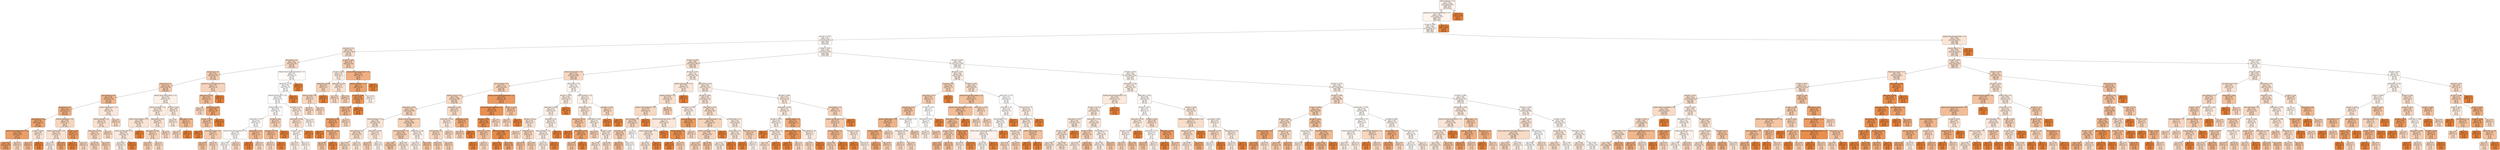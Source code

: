 digraph Tree {
node [shape=box, style="filled, rounded", color="black", fontname="helvetica"] ;
edge [fontname="helvetica"] ;
0 [label="Publisher_Nintendo <= 0.5\ngini = 0.335\nsamples = 11004\nvalue = [[6822, 4182]\n[6629, 4375]\n[9387, 1617]\n[10174, 830]]", fillcolor="#fdf3ec"] ;
1 [label="Publisher_Sony Computer Entertainment <= 0.5\ngini = 0.337\nsamples = 10459\nvalue = [[6822, 3637]\n[6084, 4375]\n[8842, 1617]\n[9629, 830]]", fillcolor="#fdf4ed"] ;
0 -> 1 [labeldistance=2.5, labelangle=45, headlabel="True"] ;
2 [label="JP_Sales <= 0.005\ngini = 0.341\nsamples = 9941\nvalue = [[6304, 3637]\n[6084, 3857]\n[8324, 1617]\n[9111, 830]]", fillcolor="#fdf5ef"] ;
1 -> 2 ;
3 [label="NA_Sales <= 0.005\ngini = 0.35\nsamples = 6582\nvalue = [[3960, 2622]\n[4603, 1979]\n[5253, 1329]\n[5930, 652]]", fillcolor="#fef8f4"] ;
2 -> 3 ;
4 [label="Genre_Misc <= 0.5\ngini = 0.283\nsamples = 543\nvalue = [[437, 106]\n[479, 64]\n[503, 40]\n[210, 333]]", fillcolor="#f9e1d0"] ;
3 -> 4 ;
5 [label="Genre_Sports <= 0.5\ngini = 0.259\nsamples = 491\nvalue = [[423, 68]\n[429, 62]\n[456, 35]\n[165, 326]]", fillcolor="#f7d9c4"] ;
4 -> 5 ;
6 [label="Genre_Puzzle <= 0.5\ngini = 0.227\nsamples = 416\nvalue = [[361, 55]\n[377, 39]\n[393, 23]\n[117, 299]]", fillcolor="#f5ceb2"] ;
5 -> 6 ;
7 [label="Genre_Action <= 0.5\ngini = 0.212\nsamples = 391\nvalue = [[352, 39]\n[353, 38]\n[368, 23]\n[100, 291]]", fillcolor="#f4c9aa"] ;
6 -> 7 ;
8 [label="Genre_Adventure <= 0.5\ngini = 0.156\nsamples = 295\nvalue = [[277, 18]\n[277, 18]\n[279, 16]\n[52, 243]]", fillcolor="#f0b68c"] ;
7 -> 8 ;
9 [label="Genre_Racing <= 0.5\ngini = 0.133\nsamples = 264\nvalue = [[252, 12]\n[250, 14]\n[251, 13]\n[39, 225]]", fillcolor="#eeae80"] ;
8 -> 9 ;
10 [label="Genre_Platform <= 0.5\ngini = 0.097\nsamples = 211\nvalue = [[200, 11]\n[204, 7]\n[207, 4]\n[22, 189]]", fillcolor="#eca26d"] ;
9 -> 10 ;
11 [label="Publisher_Namco Bandai Games <= 0.5\ngini = 0.087\nsamples = 204\nvalue = [[195, 9]\n[197, 7]\n[201, 3]\n[19, 185]]", fillcolor="#eb9f68"] ;
10 -> 11 ;
12 [label="gini = 0.08\nsamples = 199\nvalue = [[190, 9]\n[194, 5]\n[196, 3]\n[17, 182]]", fillcolor="#eb9c64"] ;
11 -> 12 ;
13 [label="gini = 0.24\nsamples = 5\nvalue = [[5, 0]\n[3, 2]\n[5, 0]\n[2, 3]]", fillcolor="#f6d3b9"] ;
11 -> 13 ;
14 [label="EU_Sales <= 0.075\ngini = 0.286\nsamples = 7\nvalue = [[5, 2]\n[7, 0]\n[6, 1]\n[3, 4]]", fillcolor="#f9e2d2"] ;
10 -> 14 ;
15 [label="gini = 0.16\nsamples = 5\nvalue = [[5, 0]\n[5, 0]\n[4, 1]\n[1, 4]]", fillcolor="#f0b78e"] ;
14 -> 15 ;
16 [label="gini = 0.0\nsamples = 2\nvalue = [[0, 2]\n[2, 0]\n[2, 0]\n[2, 0]]", fillcolor="#e58139"] ;
14 -> 16 ;
17 [label="Publisher_Codemasters <= 0.5\ngini = 0.246\nsamples = 53\nvalue = [[52, 1]\n[46, 7]\n[44, 9]\n[17, 36]]", fillcolor="#f6d5bc"] ;
9 -> 17 ;
18 [label="Publisher_Electronic Arts <= 0.5\ngini = 0.283\nsamples = 40\nvalue = [[39, 1]\n[34, 6]\n[31, 9]\n[16, 24]]", fillcolor="#f9e1d0"] ;
17 -> 18 ;
19 [label="gini = 0.314\nsamples = 31\nvalue = [[30, 1]\n[25, 6]\n[23, 8]\n[15, 16]]", fillcolor="#fbece1"] ;
18 -> 19 ;
20 [label="gini = 0.099\nsamples = 9\nvalue = [[9, 0]\n[9, 0]\n[8, 1]\n[1, 8]]", fillcolor="#eca36e"] ;
18 -> 20 ;
21 [label="EU_Sales <= 0.14\ngini = 0.071\nsamples = 13\nvalue = [[13, 0]\n[12, 1]\n[13, 0]\n[1, 12]]", fillcolor="#ea995f"] ;
17 -> 21 ;
22 [label="gini = 0.0\nsamples = 11\nvalue = [[11, 0]\n[11, 0]\n[11, 0]\n[0, 11]]", fillcolor="#e58139"] ;
21 -> 22 ;
23 [label="gini = 0.25\nsamples = 2\nvalue = [[2, 0]\n[1, 1]\n[2, 0]\n[1, 1]]", fillcolor="#f7d6bf"] ;
21 -> 23 ;
24 [label="Publisher_Telltale Games <= 0.5\ngini = 0.3\nsamples = 31\nvalue = [[25, 6]\n[27, 4]\n[28, 3]\n[13, 18]]", fillcolor="#fae7d9"] ;
8 -> 24 ;
25 [label="Publisher_Activision <= 0.5\ngini = 0.278\nsamples = 29\nvalue = [[23, 6]\n[26, 3]\n[27, 2]\n[11, 18]]", fillcolor="#f9e0ce"] ;
24 -> 25 ;
26 [label="Global_Sales <= 0.045\ngini = 0.25\nsamples = 27\nvalue = [[21, 6]\n[25, 2]\n[26, 1]\n[9, 18]]", fillcolor="#f7d6be"] ;
25 -> 26 ;
27 [label="gini = 0.242\nsamples = 20\nvalue = [[14, 6]\n[19, 1]\n[20, 0]\n[7, 13]]", fillcolor="#f6d3bb"] ;
26 -> 27 ;
28 [label="gini = 0.224\nsamples = 7\nvalue = [[7, 0]\n[6, 1]\n[6, 1]\n[2, 5]]", fillcolor="#f5cdb1"] ;
26 -> 28 ;
29 [label="gini = 0.25\nsamples = 2\nvalue = [[2, 0]\n[1, 1]\n[1, 1]\n[2, 0]]", fillcolor="#f7d6bf"] ;
25 -> 29 ;
30 [label="gini = 0.25\nsamples = 2\nvalue = [[2, 0]\n[1, 1]\n[1, 1]\n[2, 0]]", fillcolor="#f7d6bf"] ;
24 -> 30 ;
31 [label="Publisher_Namco Bandai Games <= 0.5\ngini = 0.327\nsamples = 96\nvalue = [[75, 21]\n[76, 20]\n[89, 7]\n[48, 48]]", fillcolor="#fcf0e8"] ;
7 -> 31 ;
32 [label="Publisher_Little Orbit <= 0.5\ngini = 0.309\nsamples = 85\nvalue = [[70, 15]\n[68, 17]\n[79, 6]\n[38, 47]]", fillcolor="#fbeade"] ;
31 -> 32 ;
33 [label="Publisher_Eidos Interactive <= 0.5\ngini = 0.288\nsamples = 78\nvalue = [[67, 11]\n[63, 15]\n[73, 5]\n[31, 47]]", fillcolor="#f9e3d3"] ;
32 -> 33 ;
34 [label="Publisher_Electronic Arts <= 0.5\ngini = 0.305\nsamples = 71\nvalue = [[60, 11]\n[56, 15]\n[66, 5]\n[31, 40]]", fillcolor="#fae8dc"] ;
33 -> 34 ;
35 [label="gini = 0.319\nsamples = 65\nvalue = [[54, 11]\n[50, 15]\n[60, 5]\n[31, 34]]", fillcolor="#fbeee4"] ;
34 -> 35 ;
36 [label="gini = 0.0\nsamples = 6\nvalue = [[6, 0]\n[6, 0]\n[6, 0]\n[0, 6]]", fillcolor="#e58139"] ;
34 -> 36 ;
37 [label="gini = 0.0\nsamples = 7\nvalue = [[7, 0]\n[7, 0]\n[7, 0]\n[0, 7]]", fillcolor="#e58139"] ;
33 -> 37 ;
38 [label="Global_Sales <= 0.075\ngini = 0.286\nsamples = 7\nvalue = [[3, 4]\n[5, 2]\n[6, 1]\n[7, 0]]", fillcolor="#f9e2d2"] ;
32 -> 38 ;
39 [label="Global_Sales <= 0.025\ngini = 0.24\nsamples = 5\nvalue = [[2, 3]\n[3, 2]\n[5, 0]\n[5, 0]]", fillcolor="#f6d3b9"] ;
38 -> 39 ;
40 [label="gini = 0.222\nsamples = 3\nvalue = [[1, 2]\n[2, 1]\n[3, 0]\n[3, 0]]", fillcolor="#f5cdb0"] ;
39 -> 40 ;
41 [label="gini = 0.25\nsamples = 2\nvalue = [[1, 1]\n[1, 1]\n[2, 0]\n[2, 0]]", fillcolor="#f7d6bf"] ;
39 -> 41 ;
42 [label="gini = 0.25\nsamples = 2\nvalue = [[1, 1]\n[2, 0]\n[1, 1]\n[2, 0]]", fillcolor="#f7d6bf"] ;
38 -> 42 ;
43 [label="EU_Sales <= 0.015\ngini = 0.306\nsamples = 11\nvalue = [[5, 6]\n[8, 3]\n[10, 1]\n[10, 1]]", fillcolor="#fae9dc"] ;
31 -> 43 ;
44 [label="gini = 0.306\nsamples = 6\nvalue = [[4, 2]\n[3, 3]\n[5, 1]\n[6, 0]]", fillcolor="#fae9dc"] ;
43 -> 44 ;
45 [label="Global_Sales <= 0.035\ngini = 0.16\nsamples = 5\nvalue = [[1, 4]\n[5, 0]\n[5, 0]\n[4, 1]]", fillcolor="#f0b78e"] ;
43 -> 45 ;
46 [label="gini = 0.25\nsamples = 2\nvalue = [[1, 1]\n[2, 0]\n[2, 0]\n[1, 1]]", fillcolor="#f7d6bf"] ;
45 -> 46 ;
47 [label="gini = 0.0\nsamples = 3\nvalue = [[0, 3]\n[3, 0]\n[3, 0]\n[3, 0]]", fillcolor="#e58139"] ;
45 -> 47 ;
48 [label="Publisher_Focus Home Interactive <= 0.5\ngini = 0.243\nsamples = 25\nvalue = [[9, 16]\n[24, 1]\n[25, 0]\n[17, 8]]", fillcolor="#f6d4bb"] ;
6 -> 48 ;
49 [label="Global_Sales <= 0.015\ngini = 0.167\nsamples = 20\nvalue = [[4, 16]\n[19, 1]\n[20, 0]\n[17, 3]]", fillcolor="#f1ba92"] ;
48 -> 49 ;
50 [label="gini = 0.25\nsamples = 2\nvalue = [[2, 0]\n[1, 1]\n[2, 0]\n[1, 1]]", fillcolor="#f7d6bf"] ;
49 -> 50 ;
51 [label="Global_Sales <= 0.045\ngini = 0.099\nsamples = 18\nvalue = [[2, 16]\n[18, 0]\n[18, 0]\n[16, 2]]", fillcolor="#eca36e"] ;
49 -> 51 ;
52 [label="EU_Sales <= 0.015\ngini = 0.188\nsamples = 8\nvalue = [[2, 6]\n[8, 0]\n[8, 0]\n[6, 2]]", fillcolor="#f2c19d"] ;
51 -> 52 ;
53 [label="gini = 0.0\nsamples = 2\nvalue = [[0, 2]\n[2, 0]\n[2, 0]\n[2, 0]]", fillcolor="#e58139"] ;
52 -> 53 ;
54 [label="Publisher_Avanquest <= 0.5\ngini = 0.222\nsamples = 6\nvalue = [[2, 4]\n[6, 0]\n[6, 0]\n[4, 2]]", fillcolor="#f5cdb0"] ;
52 -> 54 ;
55 [label="gini = 0.188\nsamples = 4\nvalue = [[1, 3]\n[4, 0]\n[4, 0]\n[3, 1]]", fillcolor="#f2c19d"] ;
54 -> 55 ;
56 [label="gini = 0.25\nsamples = 2\nvalue = [[1, 1]\n[2, 0]\n[2, 0]\n[1, 1]]", fillcolor="#f7d6bf"] ;
54 -> 56 ;
57 [label="gini = 0.0\nsamples = 10\nvalue = [[0, 10]\n[10, 0]\n[10, 0]\n[10, 0]]", fillcolor="#e58139"] ;
51 -> 57 ;
58 [label="gini = 0.0\nsamples = 5\nvalue = [[5, 0]\n[5, 0]\n[5, 0]\n[0, 5]]", fillcolor="#e58139"] ;
48 -> 58 ;
59 [label="Publisher_Konami Digital Entertainment <= 0.5\ngini = 0.36\nsamples = 75\nvalue = [[62, 13]\n[52, 23]\n[63, 12]\n[48, 27]]", fillcolor="#fefbf9"] ;
5 -> 59 ;
60 [label="Global_Sales <= 0.69\ngini = 0.365\nsamples = 69\nvalue = [[56, 13]\n[46, 23]\n[57, 12]\n[48, 21]]", fillcolor="#fffdfc"] ;
59 -> 60 ;
61 [label="Publisher_Electronic Arts <= 0.5\ngini = 0.366\nsamples = 65\nvalue = [[52, 13]\n[42, 23]\n[53, 12]\n[48, 17]]", fillcolor="#fffdfd"] ;
60 -> 61 ;
62 [label="Publisher_Sega <= 0.5\ngini = 0.361\nsamples = 51\nvalue = [[40, 11]\n[31, 20]\n[40, 11]\n[42, 9]]", fillcolor="#fefcfa"] ;
61 -> 62 ;
63 [label="Global_Sales <= 0.21\ngini = 0.364\nsamples = 40\nvalue = [[29, 11]\n[27, 13]\n[29, 11]\n[35, 5]]", fillcolor="#fffdfb"] ;
62 -> 63 ;
64 [label="Publisher_Focus Home Interactive <= 0.5\ngini = 0.362\nsamples = 35\nvalue = [[28, 7]\n[23, 12]\n[24, 11]\n[30, 5]]", fillcolor="#fefcfa"] ;
63 -> 64 ;
65 [label="gini = 0.355\nsamples = 31\nvalue = [[24, 7]\n[21, 10]\n[20, 11]\n[28, 3]]", fillcolor="#fefaf7"] ;
64 -> 65 ;
66 [label="gini = 0.25\nsamples = 4\nvalue = [[4, 0]\n[2, 2]\n[4, 0]\n[2, 2]]", fillcolor="#f7d6bf"] ;
64 -> 66 ;
67 [label="Global_Sales <= 0.325\ngini = 0.16\nsamples = 5\nvalue = [[1, 4]\n[4, 1]\n[5, 0]\n[5, 0]]", fillcolor="#f0b78e"] ;
63 -> 67 ;
68 [label="gini = 0.0\nsamples = 3\nvalue = [[0, 3]\n[3, 0]\n[3, 0]\n[3, 0]]", fillcolor="#e58139"] ;
67 -> 68 ;
69 [label="gini = 0.25\nsamples = 2\nvalue = [[1, 1]\n[1, 1]\n[2, 0]\n[2, 0]]", fillcolor="#f7d6bf"] ;
67 -> 69 ;
70 [label="EU_Sales <= 0.08\ngini = 0.231\nsamples = 11\nvalue = [[11, 0]\n[4, 7]\n[11, 0]\n[7, 4]]", fillcolor="#f5d0b5"] ;
62 -> 70 ;
71 [label="Global_Sales <= 0.015\ngini = 0.16\nsamples = 5\nvalue = [[5, 0]\n[4, 1]\n[5, 0]\n[1, 4]]", fillcolor="#f0b78e"] ;
70 -> 71 ;
72 [label="gini = 0.25\nsamples = 2\nvalue = [[2, 0]\n[1, 1]\n[2, 0]\n[1, 1]]", fillcolor="#f7d6bf"] ;
71 -> 72 ;
73 [label="gini = 0.0\nsamples = 3\nvalue = [[3, 0]\n[3, 0]\n[3, 0]\n[0, 3]]", fillcolor="#e58139"] ;
71 -> 73 ;
74 [label="gini = 0.0\nsamples = 6\nvalue = [[6, 0]\n[0, 6]\n[6, 0]\n[6, 0]]", fillcolor="#e58139"] ;
70 -> 74 ;
75 [label="EU_Sales <= 0.15\ngini = 0.301\nsamples = 14\nvalue = [[12, 2]\n[11, 3]\n[13, 1]\n[6, 8]]", fillcolor="#fae7da"] ;
61 -> 75 ;
76 [label="Global_Sales <= 0.045\ngini = 0.273\nsamples = 11\nvalue = [[10, 1]\n[9, 2]\n[10, 1]\n[4, 7]]", fillcolor="#f8decb"] ;
75 -> 76 ;
77 [label="EU_Sales <= 0.015\ngini = 0.347\nsamples = 7\nvalue = [[6, 1]\n[5, 2]\n[6, 1]\n[4, 3]]", fillcolor="#fdf7f2"] ;
76 -> 77 ;
78 [label="gini = 0.312\nsamples = 4\nvalue = [[3, 1]\n[3, 1]\n[4, 0]\n[2, 2]]", fillcolor="#fbebe0"] ;
77 -> 78 ;
79 [label="gini = 0.333\nsamples = 3\nvalue = [[3, 0]\n[2, 1]\n[2, 1]\n[2, 1]]", fillcolor="#fcf2eb"] ;
77 -> 79 ;
80 [label="gini = 0.0\nsamples = 4\nvalue = [[4, 0]\n[4, 0]\n[4, 0]\n[0, 4]]", fillcolor="#e58139"] ;
76 -> 80 ;
81 [label="gini = 0.333\nsamples = 3\nvalue = [[2, 1]\n[2, 1]\n[3, 0]\n[2, 1]]", fillcolor="#fcf2eb"] ;
75 -> 81 ;
82 [label="gini = 0.0\nsamples = 4\nvalue = [[4, 0]\n[4, 0]\n[4, 0]\n[0, 4]]", fillcolor="#e58139"] ;
60 -> 82 ;
83 [label="gini = 0.0\nsamples = 6\nvalue = [[6, 0]\n[6, 0]\n[6, 0]\n[0, 6]]", fillcolor="#e58139"] ;
59 -> 83 ;
84 [label="EU_Sales <= 0.025\ngini = 0.219\nsamples = 52\nvalue = [[14, 38]\n[50, 2]\n[47, 5]\n[45, 7]]", fillcolor="#f4cbae"] ;
4 -> 84 ;
85 [label="EU_Sales <= 0.015\ngini = 0.314\nsamples = 13\nvalue = [[8, 5]\n[12, 1]\n[12, 1]\n[7, 6]]", fillcolor="#fbece1"] ;
84 -> 85 ;
86 [label="Global_Sales <= 0.015\ngini = 0.234\nsamples = 8\nvalue = [[3, 5]\n[8, 0]\n[8, 0]\n[5, 3]]", fillcolor="#f5d1b6"] ;
85 -> 86 ;
87 [label="Publisher_Ubisoft <= 0.5\ngini = 0.25\nsamples = 6\nvalue = [[3, 3]\n[6, 0]\n[6, 0]\n[3, 3]]", fillcolor="#f7d6bf"] ;
86 -> 87 ;
88 [label="gini = 0.25\nsamples = 4\nvalue = [[2, 2]\n[4, 0]\n[4, 0]\n[2, 2]]", fillcolor="#f7d6bf"] ;
87 -> 88 ;
89 [label="gini = 0.25\nsamples = 2\nvalue = [[1, 1]\n[2, 0]\n[2, 0]\n[1, 1]]", fillcolor="#f7d6bf"] ;
87 -> 89 ;
90 [label="gini = 0.0\nsamples = 2\nvalue = [[0, 2]\n[2, 0]\n[2, 0]\n[2, 0]]", fillcolor="#e58139"] ;
86 -> 90 ;
91 [label="Global_Sales <= 0.025\ngini = 0.28\nsamples = 5\nvalue = [[5, 0]\n[4, 1]\n[4, 1]\n[2, 3]]", fillcolor="#f9e0cf"] ;
85 -> 91 ;
92 [label="gini = 0.25\nsamples = 2\nvalue = [[2, 0]\n[1, 1]\n[2, 0]\n[1, 1]]", fillcolor="#f7d6bf"] ;
91 -> 92 ;
93 [label="gini = 0.222\nsamples = 3\nvalue = [[3, 0]\n[3, 0]\n[2, 1]\n[1, 2]]", fillcolor="#f5cdb0"] ;
91 -> 93 ;
94 [label="Publisher_Microsoft Game Studios <= 0.5\ngini = 0.136\nsamples = 39\nvalue = [[6, 33]\n[38, 1]\n[35, 4]\n[38, 1]]", fillcolor="#efaf82"] ;
84 -> 94 ;
95 [label="Publisher_Deep Silver <= 0.5\ngini = 0.1\nsamples = 37\nvalue = [[4, 33]\n[36, 1]\n[35, 2]\n[36, 1]]", fillcolor="#eca36e"] ;
94 -> 95 ;
96 [label="EU_Sales <= 0.065\ngini = 0.056\nsamples = 34\nvalue = [[2, 32]\n[34, 0]\n[33, 1]\n[33, 1]]", fillcolor="#e99457"] ;
95 -> 96 ;
97 [label="EU_Sales <= 0.045\ngini = 0.146\nsamples = 12\nvalue = [[2, 10]\n[12, 0]\n[11, 1]\n[11, 1]]", fillcolor="#efb387"] ;
96 -> 97 ;
98 [label="Global_Sales <= 0.035\ngini = 0.09\nsamples = 10\nvalue = [[1, 9]\n[10, 0]\n[10, 0]\n[9, 1]]", fillcolor="#eba069"] ;
97 -> 98 ;
99 [label="gini = 0.0\nsamples = 4\nvalue = [[0, 4]\n[4, 0]\n[4, 0]\n[4, 0]]", fillcolor="#e58139"] ;
98 -> 99 ;
100 [label="Global_Sales <= 0.045\ngini = 0.139\nsamples = 6\nvalue = [[1, 5]\n[6, 0]\n[6, 0]\n[5, 1]]", fillcolor="#efb083"] ;
98 -> 100 ;
101 [label="gini = 0.188\nsamples = 4\nvalue = [[1, 3]\n[4, 0]\n[4, 0]\n[3, 1]]", fillcolor="#f2c19d"] ;
100 -> 101 ;
102 [label="gini = 0.0\nsamples = 2\nvalue = [[0, 2]\n[2, 0]\n[2, 0]\n[2, 0]]", fillcolor="#e58139"] ;
100 -> 102 ;
103 [label="gini = 0.25\nsamples = 2\nvalue = [[1, 1]\n[2, 0]\n[1, 1]\n[2, 0]]", fillcolor="#f7d6bf"] ;
97 -> 103 ;
104 [label="gini = 0.0\nsamples = 22\nvalue = [[0, 22]\n[22, 0]\n[22, 0]\n[22, 0]]", fillcolor="#e58139"] ;
96 -> 104 ;
105 [label="gini = 0.333\nsamples = 3\nvalue = [[2, 1]\n[2, 1]\n[2, 1]\n[3, 0]]", fillcolor="#fcf2eb"] ;
95 -> 105 ;
106 [label="gini = 0.0\nsamples = 2\nvalue = [[2, 0]\n[2, 0]\n[0, 2]\n[2, 0]]", fillcolor="#e58139"] ;
94 -> 106 ;
107 [label="EU_Sales <= 0.015\ngini = 0.339\nsamples = 6039\nvalue = [[3523, 2516]\n[4124, 1915]\n[4750, 1289]\n[5720, 319]]", fillcolor="#fdf4ee"] ;
3 -> 107 ;
108 [label="EU_Sales <= 0.005\ngini = 0.282\nsamples = 2010\nvalue = [[786, 1224]\n[1629, 381]\n[1672, 338]\n[1943, 67]]", fillcolor="#f9e1d0"] ;
107 -> 108 ;
109 [label="Publisher_Electronic Arts <= 0.5\ngini = 0.253\nsamples = 1264\nvalue = [[419, 845]\n[1047, 217]\n[1096, 168]\n[1230, 34]]", fillcolor="#f7d7c0"] ;
108 -> 109 ;
110 [label="Genre_Simulation <= 0.5\ngini = 0.24\nsamples = 1174\nvalue = [[361, 813]\n[989, 185]\n[1029, 145]\n[1143, 31]]", fillcolor="#f6d3b9"] ;
109 -> 110 ;
111 [label="Publisher_Capcom <= 0.5\ngini = 0.253\nsamples = 1060\nvalue = [[352, 708]\n[879, 181]\n[919, 141]\n[1030, 30]]", fillcolor="#f7d7c0"] ;
110 -> 111 ;
112 [label="Global_Sales <= 0.025\ngini = 0.249\nsamples = 1044\nvalue = [[338, 706]\n[873, 171]\n[907, 137]\n[1014, 30]]", fillcolor="#f6d6be"] ;
111 -> 112 ;
113 [label="Publisher_Activision <= 0.5\ngini = 0.29\nsamples = 202\nvalue = [[82, 120]\n[186, 16]\n[157, 45]\n[181, 21]]", fillcolor="#f9e4d4"] ;
112 -> 113 ;
114 [label="Genre_Fighting <= 0.5\ngini = 0.268\nsamples = 185\nvalue = [[68, 117]\n[171, 14]\n[142, 43]\n[174, 11]]", fillcolor="#f8dcc8"] ;
113 -> 114 ;
115 [label="gini = 0.257\nsamples = 175\nvalue = [[60, 115]\n[162, 13]\n[138, 37]\n[165, 10]]", fillcolor="#f7d8c2"] ;
114 -> 115 ;
116 [label="gini = 0.29\nsamples = 10\nvalue = [[8, 2]\n[9, 1]\n[4, 6]\n[9, 1]]", fillcolor="#f9e4d4"] ;
114 -> 116 ;
117 [label="Global_Sales <= 0.015\ngini = 0.298\nsamples = 17\nvalue = [[14, 3]\n[15, 2]\n[15, 2]\n[7, 10]]", fillcolor="#fae6d8"] ;
113 -> 117 ;
118 [label="gini = 0.224\nsamples = 7\nvalue = [[6, 1]\n[6, 1]\n[7, 0]\n[2, 5]]", fillcolor="#f5cdb1"] ;
117 -> 118 ;
119 [label="gini = 0.33\nsamples = 10\nvalue = [[8, 2]\n[9, 1]\n[8, 2]\n[5, 5]]", fillcolor="#fcf1e9"] ;
117 -> 119 ;
120 [label="Publisher_Take-Two Interactive <= 0.5\ngini = 0.235\nsamples = 842\nvalue = [[256, 586]\n[687, 155]\n[750, 92]\n[833, 9]]", fillcolor="#f5d1b6"] ;
112 -> 120 ;
121 [label="Publisher_Activision <= 0.5\ngini = 0.224\nsamples = 788\nvalue = [[225, 563]\n[651, 137]\n[708, 80]\n[780, 8]]", fillcolor="#f5cdb1"] ;
120 -> 121 ;
122 [label="gini = 0.209\nsamples = 675\nvalue = [[175, 500]\n[566, 109]\n[616, 59]\n[668, 7]]", fillcolor="#f4c8a8"] ;
121 -> 122 ;
123 [label="gini = 0.297\nsamples = 113\nvalue = [[50, 63]\n[85, 28]\n[92, 21]\n[112, 1]]", fillcolor="#fae6d7"] ;
121 -> 123 ;
124 [label="Global_Sales <= 0.49\ngini = 0.329\nsamples = 54\nvalue = [[31, 23]\n[36, 18]\n[42, 12]\n[53, 1]]", fillcolor="#fcf1e9"] ;
120 -> 124 ;
125 [label="gini = 0.32\nsamples = 50\nvalue = [[27, 23]\n[33, 17]\n[41, 9]\n[49, 1]]", fillcolor="#fbeee4"] ;
124 -> 125 ;
126 [label="gini = 0.188\nsamples = 4\nvalue = [[4, 0]\n[3, 1]\n[1, 3]\n[4, 0]]", fillcolor="#f2c19d"] ;
124 -> 126 ;
127 [label="Global_Sales <= 0.065\ngini = 0.266\nsamples = 16\nvalue = [[14, 2]\n[6, 10]\n[12, 4]\n[16, 0]]", fillcolor="#f8dbc7"] ;
111 -> 127 ;
128 [label="Global_Sales <= 0.035\ngini = 0.297\nsamples = 8\nvalue = [[7, 1]\n[5, 3]\n[4, 4]\n[8, 0]]", fillcolor="#fae6d8"] ;
127 -> 128 ;
129 [label="Genre_Shooter <= 0.5\ngini = 0.25\nsamples = 6\nvalue = [[6, 0]\n[3, 3]\n[3, 3]\n[6, 0]]", fillcolor="#f7d6bf"] ;
128 -> 129 ;
130 [label="gini = 0.222\nsamples = 3\nvalue = [[3, 0]\n[1, 2]\n[2, 1]\n[3, 0]]", fillcolor="#f5cdb0"] ;
129 -> 130 ;
131 [label="gini = 0.222\nsamples = 3\nvalue = [[3, 0]\n[2, 1]\n[1, 2]\n[3, 0]]", fillcolor="#f5cdb0"] ;
129 -> 131 ;
132 [label="gini = 0.25\nsamples = 2\nvalue = [[1, 1]\n[2, 0]\n[1, 1]\n[2, 0]]", fillcolor="#f7d6bf"] ;
128 -> 132 ;
133 [label="Global_Sales <= 0.08\ngini = 0.109\nsamples = 8\nvalue = [[7, 1]\n[1, 7]\n[8, 0]\n[8, 0]]", fillcolor="#eda673"] ;
127 -> 133 ;
134 [label="gini = 0.222\nsamples = 3\nvalue = [[2, 1]\n[1, 2]\n[3, 0]\n[3, 0]]", fillcolor="#f5cdb0"] ;
133 -> 134 ;
135 [label="gini = 0.0\nsamples = 5\nvalue = [[5, 0]\n[0, 5]\n[5, 0]\n[5, 0]]", fillcolor="#e58139"] ;
133 -> 135 ;
136 [label="Publisher_Konami Digital Entertainment <= 0.5\ngini = 0.075\nsamples = 114\nvalue = [[9, 105]\n[110, 4]\n[110, 4]\n[113, 1]]", fillcolor="#ea9a61"] ;
110 -> 136 ;
137 [label="Publisher_Marvelous Interactive <= 0.5\ngini = 0.044\nsamples = 110\nvalue = [[5, 105]\n[107, 3]\n[109, 1]\n[109, 1]]", fillcolor="#e89050"] ;
136 -> 137 ;
138 [label="NA_Sales <= 0.015\ngini = 0.036\nsamples = 108\nvalue = [[4, 104]\n[106, 2]\n[107, 1]\n[107, 1]]", fillcolor="#e88d4c"] ;
137 -> 138 ;
139 [label="Global_Sales <= 0.015\ngini = 0.188\nsamples = 4\nvalue = [[1, 3]\n[4, 0]\n[4, 0]\n[3, 1]]", fillcolor="#f2c19d"] ;
138 -> 139 ;
140 [label="gini = 0.0\nsamples = 2\nvalue = [[0, 2]\n[2, 0]\n[2, 0]\n[2, 0]]", fillcolor="#e58139"] ;
139 -> 140 ;
141 [label="gini = 0.25\nsamples = 2\nvalue = [[1, 1]\n[2, 0]\n[2, 0]\n[1, 1]]", fillcolor="#f7d6bf"] ;
139 -> 141 ;
142 [label="Publisher_505 Games <= 0.5\ngini = 0.028\nsamples = 104\nvalue = [[3, 101]\n[102, 2]\n[103, 1]\n[104, 0]]", fillcolor="#e78b48"] ;
138 -> 142 ;
143 [label="gini = 0.011\nsamples = 86\nvalue = [[1, 85]\n[86, 0]\n[85, 1]\n[86, 0]]", fillcolor="#e6853f"] ;
142 -> 143 ;
144 [label="gini = 0.099\nsamples = 18\nvalue = [[2, 16]\n[16, 2]\n[18, 0]\n[18, 0]]", fillcolor="#eca36e"] ;
142 -> 144 ;
145 [label="gini = 0.25\nsamples = 2\nvalue = [[1, 1]\n[1, 1]\n[2, 0]\n[2, 0]]", fillcolor="#f7d6bf"] ;
137 -> 145 ;
146 [label="NA_Sales <= 0.185\ngini = 0.188\nsamples = 4\nvalue = [[4, 0]\n[3, 1]\n[1, 3]\n[4, 0]]", fillcolor="#f2c19d"] ;
136 -> 146 ;
147 [label="gini = 0.25\nsamples = 2\nvalue = [[2, 0]\n[1, 1]\n[1, 1]\n[2, 0]]", fillcolor="#f7d6bf"] ;
146 -> 147 ;
148 [label="gini = 0.0\nsamples = 2\nvalue = [[2, 0]\n[2, 0]\n[0, 2]\n[2, 0]]", fillcolor="#e58139"] ;
146 -> 148 ;
149 [label="Global_Sales <= 0.28\ngini = 0.34\nsamples = 90\nvalue = [[58, 32]\n[58, 32]\n[67, 23]\n[87, 3]]", fillcolor="#fdf5ef"] ;
109 -> 149 ;
150 [label="NA_Sales <= 0.235\ngini = 0.314\nsamples = 49\nvalue = [[24, 25]\n[36, 13]\n[39, 10]\n[48, 1]]", fillcolor="#fbece1"] ;
149 -> 150 ;
151 [label="Global_Sales <= 0.085\ngini = 0.324\nsamples = 45\nvalue = [[24, 21]\n[32, 13]\n[35, 10]\n[44, 1]]", fillcolor="#fcefe6"] ;
150 -> 151 ;
152 [label="NA_Sales <= 0.02\ngini = 0.291\nsamples = 14\nvalue = [[6, 8]\n[13, 1]\n[10, 4]\n[13, 1]]", fillcolor="#f9e4d4"] ;
151 -> 152 ;
153 [label="gini = 0.25\nsamples = 2\nvalue = [[2, 0]\n[1, 1]\n[1, 1]\n[2, 0]]", fillcolor="#f7d6bf"] ;
152 -> 153 ;
154 [label="Genre_Misc <= 0.5\ngini = 0.243\nsamples = 12\nvalue = [[4, 8]\n[12, 0]\n[9, 3]\n[11, 1]]", fillcolor="#f6d4bb"] ;
152 -> 154 ;
155 [label="gini = 0.185\nsamples = 9\nvalue = [[2, 7]\n[9, 0]\n[8, 1]\n[8, 1]]", fillcolor="#f2c09c"] ;
154 -> 155 ;
156 [label="gini = 0.222\nsamples = 3\nvalue = [[2, 1]\n[3, 0]\n[1, 2]\n[3, 0]]", fillcolor="#f5cdb0"] ;
154 -> 156 ;
157 [label="Genre_Misc <= 0.5\ngini = 0.318\nsamples = 31\nvalue = [[18, 13]\n[19, 12]\n[25, 6]\n[31, 0]]", fillcolor="#fbede3"] ;
151 -> 157 ;
158 [label="Genre_Simulation <= 0.5\ngini = 0.321\nsamples = 28\nvalue = [[18, 10]\n[16, 12]\n[22, 6]\n[28, 0]]", fillcolor="#fceee5"] ;
157 -> 158 ;
159 [label="gini = 0.32\nsamples = 26\nvalue = [[18, 8]\n[14, 12]\n[20, 6]\n[26, 0]]", fillcolor="#fbeee4"] ;
158 -> 159 ;
160 [label="gini = 0.0\nsamples = 2\nvalue = [[0, 2]\n[2, 0]\n[2, 0]\n[2, 0]]", fillcolor="#e58139"] ;
158 -> 160 ;
161 [label="gini = 0.0\nsamples = 3\nvalue = [[0, 3]\n[3, 0]\n[3, 0]\n[3, 0]]", fillcolor="#e58139"] ;
157 -> 161 ;
162 [label="gini = 0.0\nsamples = 4\nvalue = [[0, 4]\n[4, 0]\n[4, 0]\n[4, 0]]", fillcolor="#e58139"] ;
150 -> 162 ;
163 [label="Genre_Simulation <= 0.5\ngini = 0.327\nsamples = 41\nvalue = [[34, 7]\n[22, 19]\n[28, 13]\n[39, 2]]", fillcolor="#fcf0e7"] ;
149 -> 163 ;
164 [label="Global_Sales <= 0.42\ngini = 0.297\nsamples = 37\nvalue = [[32, 5]\n[18, 19]\n[24, 13]\n[37, 0]]", fillcolor="#fae6d8"] ;
163 -> 164 ;
165 [label="Global_Sales <= 0.315\ngini = 0.188\nsamples = 12\nvalue = [[12, 0]\n[3, 9]\n[9, 3]\n[12, 0]]", fillcolor="#f2c19d"] ;
164 -> 165 ;
166 [label="gini = 0.0\nsamples = 2\nvalue = [[2, 0]\n[2, 0]\n[0, 2]\n[2, 0]]", fillcolor="#e58139"] ;
165 -> 166 ;
167 [label="Global_Sales <= 0.345\ngini = 0.09\nsamples = 10\nvalue = [[10, 0]\n[1, 9]\n[9, 1]\n[10, 0]]", fillcolor="#eba069"] ;
165 -> 167 ;
168 [label="gini = 0.188\nsamples = 4\nvalue = [[4, 0]\n[1, 3]\n[3, 1]\n[4, 0]]", fillcolor="#f2c19d"] ;
167 -> 168 ;
169 [label="gini = 0.0\nsamples = 6\nvalue = [[6, 0]\n[0, 6]\n[6, 0]\n[6, 0]]", fillcolor="#e58139"] ;
167 -> 169 ;
170 [label="Global_Sales <= 0.505\ngini = 0.32\nsamples = 25\nvalue = [[20, 5]\n[15, 10]\n[15, 10]\n[25, 0]]", fillcolor="#fbeee4"] ;
164 -> 170 ;
171 [label="gini = 0.222\nsamples = 3\nvalue = [[1, 2]\n[3, 0]\n[2, 1]\n[3, 0]]", fillcolor="#f5cdb0"] ;
170 -> 171 ;
172 [label="NA_Sales <= 0.84\ngini = 0.304\nsamples = 22\nvalue = [[19, 3]\n[12, 10]\n[13, 9]\n[22, 0]]", fillcolor="#fae8db"] ;
170 -> 172 ;
173 [label="gini = 0.286\nsamples = 14\nvalue = [[12, 2]\n[6, 8]\n[10, 4]\n[14, 0]]", fillcolor="#f9e2d2"] ;
172 -> 173 ;
174 [label="gini = 0.266\nsamples = 8\nvalue = [[7, 1]\n[6, 2]\n[3, 5]\n[8, 0]]", fillcolor="#f8dbc7"] ;
172 -> 174 ;
175 [label="NA_Sales <= 1.085\ngini = 0.25\nsamples = 4\nvalue = [[2, 2]\n[4, 0]\n[4, 0]\n[2, 2]]", fillcolor="#f7d6bf"] ;
163 -> 175 ;
176 [label="gini = 0.0\nsamples = 2\nvalue = [[0, 2]\n[2, 0]\n[2, 0]\n[2, 0]]", fillcolor="#e58139"] ;
175 -> 176 ;
177 [label="gini = 0.0\nsamples = 2\nvalue = [[2, 0]\n[2, 0]\n[2, 0]\n[0, 2]]", fillcolor="#e58139"] ;
175 -> 177 ;
178 [label="NA_Sales <= 0.015\ngini = 0.32\nsamples = 746\nvalue = [[367, 379]\n[582, 164]\n[576, 170]\n[713, 33]]", fillcolor="#fbeee4"] ;
108 -> 178 ;
179 [label="Publisher_Electronic Arts <= 0.5\ngini = 0.295\nsamples = 69\nvalue = [[57, 12]\n[29, 40]\n[66, 3]\n[55, 14]]", fillcolor="#fae5d7"] ;
178 -> 179 ;
180 [label="Publisher_Activision <= 0.5\ngini = 0.276\nsamples = 64\nvalue = [[52, 12]\n[24, 40]\n[61, 3]\n[55, 9]]", fillcolor="#f8dfcc"] ;
179 -> 180 ;
181 [label="Publisher_DTP Entertainment <= 0.5\ngini = 0.259\nsamples = 61\nvalue = [[49, 12]\n[21, 40]\n[59, 2]\n[54, 7]]", fillcolor="#f7d9c3"] ;
180 -> 181 ;
182 [label="Genre_Strategy <= 0.5\ngini = 0.248\nsamples = 59\nvalue = [[49, 10]\n[19, 40]\n[57, 2]\n[52, 7]]", fillcolor="#f6d5be"] ;
181 -> 182 ;
183 [label="Genre_Action <= 0.5\ngini = 0.222\nsamples = 54\nvalue = [[46, 8]\n[15, 39]\n[53, 1]\n[48, 6]]", fillcolor="#f5ccb0"] ;
182 -> 183 ;
184 [label="gini = 0.163\nsamples = 42\nvalue = [[37, 5]\n[8, 34]\n[42, 0]\n[39, 3]]", fillcolor="#f0b890"] ;
183 -> 184 ;
185 [label="gini = 0.347\nsamples = 12\nvalue = [[9, 3]\n[7, 5]\n[11, 1]\n[9, 3]]", fillcolor="#fdf7f2"] ;
183 -> 185 ;
186 [label="gini = 0.36\nsamples = 5\nvalue = [[3, 2]\n[4, 1]\n[4, 1]\n[4, 1]]", fillcolor="#fefbf9"] ;
182 -> 186 ;
187 [label="gini = 0.0\nsamples = 2\nvalue = [[0, 2]\n[2, 0]\n[2, 0]\n[2, 0]]", fillcolor="#e58139"] ;
181 -> 187 ;
188 [label="gini = 0.222\nsamples = 3\nvalue = [[3, 0]\n[3, 0]\n[2, 1]\n[1, 2]]", fillcolor="#f5cdb0"] ;
180 -> 188 ;
189 [label="gini = 0.0\nsamples = 5\nvalue = [[5, 0]\n[5, 0]\n[5, 0]\n[0, 5]]", fillcolor="#e58139"] ;
179 -> 189 ;
190 [label="Global_Sales <= 0.235\ngini = 0.305\nsamples = 677\nvalue = [[310, 367]\n[553, 124]\n[510, 167]\n[658, 19]]", fillcolor="#fae9dc"] ;
178 -> 190 ;
191 [label="NA_Sales <= 0.025\ngini = 0.296\nsamples = 570\nvalue = [[252, 318]\n[487, 83]\n[413, 157]\n[558, 12]]", fillcolor="#fae5d7"] ;
190 -> 191 ;
192 [label="Global_Sales <= 0.035\ngini = 0.321\nsamples = 120\nvalue = [[67, 53]\n[78, 42]\n[96, 24]\n[119, 1]]", fillcolor="#fceee5"] ;
191 -> 192 ;
193 [label="Publisher_Microsoft Game Studios <= 0.5\ngini = 0.3\nsamples = 96\nvalue = [[44, 52]\n[76, 20]\n[72, 24]\n[96, 0]]", fillcolor="#fae7d9"] ;
192 -> 193 ;
194 [label="Publisher_Telltale Games <= 0.5\ngini = 0.297\nsamples = 94\nvalue = [[42, 52]\n[74, 20]\n[72, 22]\n[94, 0]]", fillcolor="#fae6d8"] ;
193 -> 194 ;
195 [label="gini = 0.293\nsamples = 92\nvalue = [[40, 52]\n[72, 20]\n[72, 20]\n[92, 0]]", fillcolor="#fae5d5"] ;
194 -> 195 ;
196 [label="gini = 0.0\nsamples = 2\nvalue = [[2, 0]\n[2, 0]\n[0, 2]\n[2, 0]]", fillcolor="#e58139"] ;
194 -> 196 ;
197 [label="gini = 0.0\nsamples = 2\nvalue = [[2, 0]\n[2, 0]\n[0, 2]\n[2, 0]]", fillcolor="#e58139"] ;
193 -> 197 ;
198 [label="Genre_Simulation <= 0.5\ngini = 0.078\nsamples = 24\nvalue = [[23, 1]\n[2, 22]\n[24, 0]\n[23, 1]]", fillcolor="#ea9c63"] ;
192 -> 198 ;
199 [label="Publisher_Ubisoft <= 0.5\ngini = 0.043\nsamples = 22\nvalue = [[21, 1]\n[1, 21]\n[22, 0]\n[22, 0]]", fillcolor="#e89050"] ;
198 -> 199 ;
200 [label="gini = 0.0\nsamples = 19\nvalue = [[19, 0]\n[0, 19]\n[19, 0]\n[19, 0]]", fillcolor="#e58139"] ;
199 -> 200 ;
201 [label="gini = 0.222\nsamples = 3\nvalue = [[2, 1]\n[1, 2]\n[3, 0]\n[3, 0]]", fillcolor="#f5cdb0"] ;
199 -> 201 ;
202 [label="gini = 0.25\nsamples = 2\nvalue = [[2, 0]\n[1, 1]\n[2, 0]\n[1, 1]]", fillcolor="#f7d6bf"] ;
198 -> 202 ;
203 [label="Global_Sales <= 0.075\ngini = 0.278\nsamples = 450\nvalue = [[185, 265]\n[409, 41]\n[317, 133]\n[439, 11]]", fillcolor="#f9e0ce"] ;
191 -> 203 ;
204 [label="Publisher_Microsoft Game Studios <= 0.5\ngini = 0.246\nsamples = 267\nvalue = [[100, 167]\n[260, 7]\n[176, 91]\n[265, 2]]", fillcolor="#f6d5bc"] ;
203 -> 204 ;
205 [label="Publisher_Codemasters <= 0.5\ngini = 0.243\nsamples = 262\nvalue = [[95, 167]\n[255, 7]\n[176, 86]\n[260, 2]]", fillcolor="#f6d3bb"] ;
204 -> 205 ;
206 [label="gini = 0.237\nsamples = 250\nvalue = [[86, 164]\n[243, 7]\n[173, 77]\n[248, 2]]", fillcolor="#f6d2b8"] ;
205 -> 206 ;
207 [label="gini = 0.188\nsamples = 12\nvalue = [[9, 3]\n[12, 0]\n[3, 9]\n[12, 0]]", fillcolor="#f2c19d"] ;
205 -> 207 ;
208 [label="gini = 0.0\nsamples = 5\nvalue = [[5, 0]\n[5, 0]\n[0, 5]\n[5, 0]]", fillcolor="#e58139"] ;
204 -> 208 ;
209 [label="Publisher_Atari <= 0.5\ngini = 0.312\nsamples = 183\nvalue = [[85, 98]\n[149, 34]\n[141, 42]\n[174, 9]]", fillcolor="#fbebe0"] ;
203 -> 209 ;
210 [label="Genre_Puzzle <= 0.5\ngini = 0.302\nsamples = 176\nvalue = [[79, 97]\n[143, 33]\n[134, 42]\n[172, 4]]", fillcolor="#fae8da"] ;
209 -> 210 ;
211 [label="gini = 0.311\nsamples = 165\nvalue = [[79, 86]\n[132, 33]\n[123, 42]\n[161, 4]]", fillcolor="#fbebdf"] ;
210 -> 211 ;
212 [label="gini = 0.0\nsamples = 11\nvalue = [[0, 11]\n[11, 0]\n[11, 0]\n[11, 0]]", fillcolor="#e58139"] ;
210 -> 212 ;
213 [label="Global_Sales <= 0.165\ngini = 0.224\nsamples = 7\nvalue = [[6, 1]\n[6, 1]\n[7, 0]\n[2, 5]]", fillcolor="#f5cdb1"] ;
209 -> 213 ;
214 [label="gini = 0.0\nsamples = 4\nvalue = [[4, 0]\n[4, 0]\n[4, 0]\n[0, 4]]", fillcolor="#e58139"] ;
213 -> 214 ;
215 [label="gini = 0.333\nsamples = 3\nvalue = [[2, 1]\n[2, 1]\n[3, 0]\n[2, 1]]", fillcolor="#fcf2eb"] ;
213 -> 215 ;
216 [label="NA_Sales <= 0.385\ngini = 0.315\nsamples = 107\nvalue = [[58, 49]\n[66, 41]\n[97, 10]\n[100, 7]]", fillcolor="#fbece1"] ;
190 -> 216 ;
217 [label="Global_Sales <= 0.395\ngini = 0.314\nsamples = 72\nvalue = [[47, 25]\n[37, 35]\n[67, 5]\n[65, 7]]", fillcolor="#fbece1"] ;
216 -> 217 ;
218 [label="NA_Sales <= 0.215\ngini = 0.329\nsamples = 49\nvalue = [[26, 23]\n[34, 15]\n[45, 4]\n[42, 7]]", fillcolor="#fcf1e9"] ;
217 -> 218 ;
219 [label="gini = 0.0\nsamples = 8\nvalue = [[8, 0]\n[0, 8]\n[8, 0]\n[8, 0]]", fillcolor="#e58139"] ;
218 -> 219 ;
220 [label="Publisher_Atari <= 0.5\ngini = 0.309\nsamples = 41\nvalue = [[18, 23]\n[34, 7]\n[37, 4]\n[34, 7]]", fillcolor="#fbeade"] ;
218 -> 220 ;
221 [label="gini = 0.28\nsamples = 37\nvalue = [[14, 23]\n[30, 7]\n[33, 4]\n[34, 3]]", fillcolor="#f9e0ce"] ;
220 -> 221 ;
222 [label="gini = 0.0\nsamples = 4\nvalue = [[4, 0]\n[4, 0]\n[4, 0]\n[0, 4]]", fillcolor="#e58139"] ;
220 -> 222 ;
223 [label="Publisher_Ubisoft <= 0.5\ngini = 0.117\nsamples = 23\nvalue = [[21, 2]\n[3, 20]\n[22, 1]\n[23, 0]]", fillcolor="#eda978"] ;
217 -> 223 ;
224 [label="Publisher_Activision <= 0.5\ngini = 0.05\nsamples = 19\nvalue = [[18, 1]\n[1, 18]\n[19, 0]\n[19, 0]]", fillcolor="#e89254"] ;
223 -> 224 ;
225 [label="gini = 0.0\nsamples = 17\nvalue = [[17, 0]\n[0, 17]\n[17, 0]\n[17, 0]]", fillcolor="#e58139"] ;
224 -> 225 ;
226 [label="gini = 0.25\nsamples = 2\nvalue = [[1, 1]\n[1, 1]\n[2, 0]\n[2, 0]]", fillcolor="#f7d6bf"] ;
224 -> 226 ;
227 [label="Genre_Shooter <= 0.5\ngini = 0.312\nsamples = 4\nvalue = [[3, 1]\n[2, 2]\n[3, 1]\n[4, 0]]", fillcolor="#fbebe0"] ;
223 -> 227 ;
228 [label="gini = 0.25\nsamples = 2\nvalue = [[1, 1]\n[2, 0]\n[1, 1]\n[2, 0]]", fillcolor="#f7d6bf"] ;
227 -> 228 ;
229 [label="gini = 0.0\nsamples = 2\nvalue = [[2, 0]\n[0, 2]\n[2, 0]\n[2, 0]]", fillcolor="#e58139"] ;
227 -> 229 ;
230 [label="Genre_Fighting <= 0.5\ngini = 0.24\nsamples = 35\nvalue = [[11, 24]\n[29, 6]\n[30, 5]\n[35, 0]]", fillcolor="#f6d3b9"] ;
216 -> 230 ;
231 [label="Publisher_Electronic Arts <= 0.5\ngini = 0.217\nsamples = 33\nvalue = [[9, 24]\n[29, 4]\n[28, 5]\n[33, 0]]", fillcolor="#f4cbad"] ;
230 -> 231 ;
232 [label="Publisher_Ubisoft <= 0.5\ngini = 0.159\nsamples = 27\nvalue = [[5, 22]\n[24, 3]\n[25, 2]\n[27, 0]]", fillcolor="#f0b78e"] ;
231 -> 232 ;
233 [label="gini = 0.228\nsamples = 17\nvalue = [[5, 12]\n[14, 3]\n[15, 2]\n[17, 0]]", fillcolor="#f5cfb3"] ;
232 -> 233 ;
234 [label="gini = 0.0\nsamples = 10\nvalue = [[0, 10]\n[10, 0]\n[10, 0]\n[10, 0]]", fillcolor="#e58139"] ;
232 -> 234 ;
235 [label="NA_Sales <= 0.615\ngini = 0.306\nsamples = 6\nvalue = [[4, 2]\n[5, 1]\n[3, 3]\n[6, 0]]", fillcolor="#fae9dc"] ;
231 -> 235 ;
236 [label="gini = 0.0\nsamples = 2\nvalue = [[2, 0]\n[2, 0]\n[0, 2]\n[2, 0]]", fillcolor="#e58139"] ;
235 -> 236 ;
237 [label="gini = 0.312\nsamples = 4\nvalue = [[2, 2]\n[3, 1]\n[3, 1]\n[4, 0]]", fillcolor="#fbebe0"] ;
235 -> 237 ;
238 [label="gini = 0.0\nsamples = 2\nvalue = [[2, 0]\n[0, 2]\n[2, 0]\n[2, 0]]", fillcolor="#e58139"] ;
230 -> 238 ;
239 [label="NA_Sales <= 0.045\ngini = 0.346\nsamples = 4029\nvalue = [[2737, 1292]\n[2495, 1534]\n[3078, 951]\n[3777, 252]]", fillcolor="#fdf7f2"] ;
107 -> 239 ;
240 [label="NA_Sales <= 0.015\ngini = 0.319\nsamples = 386\nvalue = [[334, 52]\n[182, 204]\n[346, 40]\n[296, 90]]", fillcolor="#fbede3"] ;
239 -> 240 ;
241 [label="Genre_Misc <= 0.5\ngini = 0.242\nsamples = 78\nvalue = [[71, 7]\n[66, 12]\n[73, 5]\n[24, 54]]", fillcolor="#f6d3ba"] ;
240 -> 241 ;
242 [label="Genre_Action <= 0.5\ngini = 0.224\nsamples = 75\nvalue = [[71, 4]\n[63, 12]\n[70, 5]\n[21, 54]]", fillcolor="#f5cdb1"] ;
241 -> 242 ;
243 [label="Genre_Racing <= 0.5\ngini = 0.188\nsamples = 66\nvalue = [[64, 2]\n[56, 10]\n[63, 3]\n[15, 51]]", fillcolor="#f2c19e"] ;
242 -> 243 ;
244 [label="Publisher_Telltale Games <= 0.5\ngini = 0.146\nsamples = 59\nvalue = [[58, 1]\n[51, 8]\n[58, 1]\n[10, 49]]", fillcolor="#efb387"] ;
243 -> 244 ;
245 [label="Publisher_Ubisoft <= 0.5\ngini = 0.123\nsamples = 57\nvalue = [[56, 1]\n[50, 7]\n[57, 0]\n[8, 49]]", fillcolor="#eeab7b"] ;
244 -> 245 ;
246 [label="gini = 0.1\nsamples = 54\nvalue = [[53, 1]\n[49, 5]\n[54, 0]\n[6, 48]]", fillcolor="#eca36f"] ;
245 -> 246 ;
247 [label="gini = 0.222\nsamples = 3\nvalue = [[3, 0]\n[1, 2]\n[3, 0]\n[2, 1]]", fillcolor="#f5cdb0"] ;
245 -> 247 ;
248 [label="gini = 0.25\nsamples = 2\nvalue = [[2, 0]\n[1, 1]\n[1, 1]\n[2, 0]]", fillcolor="#f7d6bf"] ;
244 -> 248 ;
249 [label="Publisher_Codemasters <= 0.5\ngini = 0.367\nsamples = 7\nvalue = [[6, 1]\n[5, 2]\n[5, 2]\n[5, 2]]", fillcolor="#fffefd"] ;
243 -> 249 ;
250 [label="Global_Sales <= 0.065\ngini = 0.312\nsamples = 4\nvalue = [[3, 1]\n[2, 2]\n[4, 0]\n[3, 1]]", fillcolor="#fbebe0"] ;
249 -> 250 ;
251 [label="gini = 0.25\nsamples = 2\nvalue = [[2, 0]\n[1, 1]\n[2, 0]\n[1, 1]]", fillcolor="#f7d6bf"] ;
250 -> 251 ;
252 [label="gini = 0.25\nsamples = 2\nvalue = [[1, 1]\n[1, 1]\n[2, 0]\n[2, 0]]", fillcolor="#f7d6bf"] ;
250 -> 252 ;
253 [label="gini = 0.222\nsamples = 3\nvalue = [[3, 0]\n[3, 0]\n[1, 2]\n[2, 1]]", fillcolor="#f5cdb0"] ;
249 -> 253 ;
254 [label="EU_Sales <= 0.265\ngini = 0.37\nsamples = 9\nvalue = [[7, 2]\n[7, 2]\n[7, 2]\n[6, 3]]", fillcolor="#ffffff"] ;
242 -> 254 ;
255 [label="Global_Sales <= 0.045\ngini = 0.367\nsamples = 7\nvalue = [[5, 2]\n[5, 2]\n[5, 2]\n[6, 1]]", fillcolor="#fffefd"] ;
254 -> 255 ;
256 [label="gini = 0.312\nsamples = 4\nvalue = [[3, 1]\n[4, 0]\n[2, 2]\n[3, 1]]", fillcolor="#fbebe0"] ;
255 -> 256 ;
257 [label="gini = 0.222\nsamples = 3\nvalue = [[2, 1]\n[1, 2]\n[3, 0]\n[3, 0]]", fillcolor="#f5cdb0"] ;
255 -> 257 ;
258 [label="gini = 0.0\nsamples = 2\nvalue = [[2, 0]\n[2, 0]\n[2, 0]\n[0, 2]]", fillcolor="#e58139"] ;
254 -> 258 ;
259 [label="gini = 0.0\nsamples = 3\nvalue = [[0, 3]\n[3, 0]\n[3, 0]\n[3, 0]]", fillcolor="#e58139"] ;
241 -> 259 ;
260 [label="EU_Sales <= 0.035\ngini = 0.282\nsamples = 308\nvalue = [[263, 45]\n[116, 192]\n[273, 35]\n[272, 36]]", fillcolor="#f9e1cf"] ;
240 -> 260 ;
261 [label="Publisher_Microsoft Game Studios <= 0.5\ngini = 0.187\nsamples = 211\nvalue = [[184, 27]\n[47, 164]\n[198, 13]\n[204, 7]]", fillcolor="#f2c19d"] ;
260 -> 261 ;
262 [label="Publisher_Focus Home Interactive <= 0.5\ngini = 0.176\nsamples = 207\nvalue = [[180, 27]\n[43, 164]\n[196, 11]\n[202, 5]]", fillcolor="#f1bd97"] ;
261 -> 262 ;
263 [label="Global_Sales <= 0.065\ngini = 0.17\nsamples = 205\nvalue = [[178, 27]\n[41, 164]\n[196, 9]\n[200, 5]]", fillcolor="#f1bb94"] ;
262 -> 263 ;
264 [label="NA_Sales <= 0.035\ngini = 0.221\nsamples = 125\nvalue = [[102, 23]\n[35, 90]\n[116, 9]\n[122, 3]]", fillcolor="#f4ccaf"] ;
263 -> 264 ;
265 [label="gini = 0.157\nsamples = 106\nvalue = [[98, 8]\n[19, 87]\n[97, 9]\n[104, 2]]", fillcolor="#f0b68d"] ;
264 -> 265 ;
266 [label="gini = 0.175\nsamples = 19\nvalue = [[4, 15]\n[16, 3]\n[19, 0]\n[18, 1]]", fillcolor="#f1bc96"] ;
264 -> 266 ;
267 [label="EU_Sales <= 0.025\ngini = 0.071\nsamples = 80\nvalue = [[76, 4]\n[6, 74]\n[80, 0]\n[78, 2]]", fillcolor="#ea995f"] ;
263 -> 267 ;
268 [label="gini = 0.297\nsamples = 8\nvalue = [[5, 3]\n[4, 4]\n[8, 0]\n[7, 1]]", fillcolor="#fae6d8"] ;
267 -> 268 ;
269 [label="gini = 0.027\nsamples = 72\nvalue = [[71, 1]\n[2, 70]\n[72, 0]\n[71, 1]]", fillcolor="#e78a48"] ;
267 -> 269 ;
270 [label="gini = 0.0\nsamples = 2\nvalue = [[2, 0]\n[2, 0]\n[0, 2]\n[2, 0]]", fillcolor="#e58139"] ;
262 -> 270 ;
271 [label="Global_Sales <= 0.055\ngini = 0.25\nsamples = 4\nvalue = [[4, 0]\n[4, 0]\n[2, 2]\n[2, 2]]", fillcolor="#f7d6bf"] ;
261 -> 271 ;
272 [label="gini = 0.25\nsamples = 2\nvalue = [[2, 0]\n[2, 0]\n[1, 1]\n[1, 1]]", fillcolor="#f7d6bf"] ;
271 -> 272 ;
273 [label="gini = 0.25\nsamples = 2\nvalue = [[2, 0]\n[2, 0]\n[1, 1]\n[1, 1]]", fillcolor="#f7d6bf"] ;
271 -> 273 ;
274 [label="Global_Sales <= 0.135\ngini = 0.371\nsamples = 97\nvalue = [[79, 18]\n[69, 28]\n[75, 22]\n[68, 29]]", fillcolor="#ffffff"] ;
260 -> 274 ;
275 [label="Genre_Misc <= 0.5\ngini = 0.351\nsamples = 48\nvalue = [[37, 11]\n[33, 15]\n[30, 18]\n[44, 4]]", fillcolor="#fef8f5"] ;
274 -> 275 ;
276 [label="Genre_Strategy <= 0.5\ngini = 0.345\nsamples = 45\nvalue = [[37, 8]\n[30, 15]\n[27, 18]\n[41, 4]]", fillcolor="#fdf6f1"] ;
275 -> 276 ;
277 [label="Publisher_Konami Digital Entertainment <= 0.5\ngini = 0.333\nsamples = 43\nvalue = [[35, 8]\n[28, 15]\n[25, 18]\n[41, 2]]", fillcolor="#fcf2eb"] ;
276 -> 277 ;
278 [label="gini = 0.338\nsamples = 40\nvalue = [[32, 8]\n[25, 15]\n[25, 15]\n[38, 2]]", fillcolor="#fdf4ee"] ;
277 -> 278 ;
279 [label="gini = 0.0\nsamples = 3\nvalue = [[3, 0]\n[3, 0]\n[0, 3]\n[3, 0]]", fillcolor="#e58139"] ;
277 -> 279 ;
280 [label="gini = 0.0\nsamples = 2\nvalue = [[2, 0]\n[2, 0]\n[2, 0]\n[0, 2]]", fillcolor="#e58139"] ;
276 -> 280 ;
281 [label="gini = 0.0\nsamples = 3\nvalue = [[0, 3]\n[3, 0]\n[3, 0]\n[3, 0]]", fillcolor="#e58139"] ;
275 -> 281 ;
282 [label="Genre_Puzzle <= 0.5\ngini = 0.321\nsamples = 49\nvalue = [[42, 7]\n[36, 13]\n[45, 4]\n[24, 25]]", fillcolor="#fceee5"] ;
274 -> 282 ;
283 [label="Genre_Racing <= 0.5\ngini = 0.305\nsamples = 46\nvalue = [[42, 4]\n[33, 13]\n[42, 4]\n[21, 25]]", fillcolor="#fae9dc"] ;
282 -> 283 ;
284 [label="Genre_Misc <= 0.5\ngini = 0.289\nsamples = 38\nvalue = [[34, 4]\n[31, 7]\n[34, 4]\n[15, 23]]", fillcolor="#f9e3d3"] ;
283 -> 284 ;
285 [label="gini = 0.261\nsamples = 35\nvalue = [[33, 2]\n[29, 6]\n[31, 4]\n[12, 23]]", fillcolor="#f7dac5"] ;
284 -> 285 ;
286 [label="gini = 0.222\nsamples = 3\nvalue = [[1, 2]\n[2, 1]\n[3, 0]\n[3, 0]]", fillcolor="#f5cdb0"] ;
284 -> 286 ;
287 [label="Publisher_Electronic Arts <= 0.5\ngini = 0.188\nsamples = 8\nvalue = [[8, 0]\n[2, 6]\n[8, 0]\n[6, 2]]", fillcolor="#f2c19d"] ;
283 -> 287 ;
288 [label="gini = 0.0\nsamples = 6\nvalue = [[6, 0]\n[0, 6]\n[6, 0]\n[6, 0]]", fillcolor="#e58139"] ;
287 -> 288 ;
289 [label="gini = 0.0\nsamples = 2\nvalue = [[2, 0]\n[2, 0]\n[2, 0]\n[0, 2]]", fillcolor="#e58139"] ;
287 -> 289 ;
290 [label="gini = 0.0\nsamples = 3\nvalue = [[0, 3]\n[3, 0]\n[3, 0]\n[3, 0]]", fillcolor="#e58139"] ;
282 -> 290 ;
291 [label="EU_Sales <= 0.035\ngini = 0.343\nsamples = 3643\nvalue = [[2403, 1240]\n[2313, 1330]\n[2732, 911]\n[3481, 162]]", fillcolor="#fdf6f0"] ;
239 -> 291 ;
292 [label="Global_Sales <= 0.445\ngini = 0.322\nsamples = 770\nvalue = [[415, 355]\n[649, 121]\n[507, 263]\n[739, 31]]", fillcolor="#fcefe5"] ;
291 -> 292 ;
293 [label="Publisher_Microsoft Game Studios <= 0.5\ngini = 0.303\nsamples = 672\nvalue = [[341, 331]\n[595, 77]\n[423, 249]\n[657, 15]]", fillcolor="#fae8db"] ;
292 -> 293 ;
294 [label="NA_Sales <= 0.115\ngini = 0.303\nsamples = 659\nvalue = [[328, 331]\n[582, 77]\n[423, 236]\n[644, 15]]", fillcolor="#fae8db"] ;
293 -> 294 ;
295 [label="Global_Sales <= 0.155\ngini = 0.299\nsamples = 474\nvalue = [[247, 227]\n[422, 52]\n[284, 190]\n[469, 5]]", fillcolor="#fae7d9"] ;
294 -> 295 ;
296 [label="NA_Sales <= 0.065\ngini = 0.294\nsamples = 467\nvalue = [[240, 227]\n[422, 45]\n[277, 190]\n[462, 5]]", fillcolor="#fae5d6"] ;
295 -> 296 ;
297 [label="gini = 0.289\nsamples = 144\nvalue = [[61, 83]\n[120, 24]\n[108, 36]\n[143, 1]]", fillcolor="#f9e3d3"] ;
296 -> 297 ;
298 [label="gini = 0.285\nsamples = 323\nvalue = [[179, 144]\n[302, 21]\n[169, 154]\n[319, 4]]", fillcolor="#f9e2d1"] ;
296 -> 298 ;
299 [label="gini = 0.0\nsamples = 7\nvalue = [[7, 0]\n[0, 7]\n[7, 0]\n[7, 0]]", fillcolor="#e58139"] ;
295 -> 299 ;
300 [label="Global_Sales <= 0.185\ngini = 0.3\nsamples = 185\nvalue = [[81, 104]\n[160, 25]\n[139, 46]\n[175, 10]]", fillcolor="#fae7d9"] ;
294 -> 300 ;
301 [label="EU_Sales <= 0.025\ngini = 0.23\nsamples = 71\nvalue = [[21, 50]\n[62, 9]\n[59, 12]\n[71, 0]]", fillcolor="#f5cfb4"] ;
300 -> 301 ;
302 [label="gini = 0.302\nsamples = 23\nvalue = [[11, 12]\n[16, 7]\n[19, 4]\n[23, 0]]", fillcolor="#fae8db"] ;
301 -> 302 ;
303 [label="gini = 0.172\nsamples = 48\nvalue = [[10, 38]\n[46, 2]\n[40, 8]\n[48, 0]]", fillcolor="#f1bb95"] ;
301 -> 303 ;
304 [label="Genre_Shooter <= 0.5\ngini = 0.33\nsamples = 114\nvalue = [[60, 54]\n[98, 16]\n[80, 34]\n[104, 10]]", fillcolor="#fcf1e9"] ;
300 -> 304 ;
305 [label="gini = 0.322\nsamples = 106\nvalue = [[52, 54]\n[91, 15]\n[78, 28]\n[97, 9]]", fillcolor="#fceee5"] ;
304 -> 305 ;
306 [label="gini = 0.203\nsamples = 8\nvalue = [[8, 0]\n[7, 1]\n[2, 6]\n[7, 1]]", fillcolor="#f3c6a5"] ;
304 -> 306 ;
307 [label="gini = 0.0\nsamples = 13\nvalue = [[13, 0]\n[13, 0]\n[0, 13]\n[13, 0]]", fillcolor="#e58139"] ;
293 -> 307 ;
308 [label="Global_Sales <= 0.515\ngini = 0.346\nsamples = 98\nvalue = [[74, 24]\n[54, 44]\n[84, 14]\n[82, 16]]", fillcolor="#fdf6f2"] ;
292 -> 308 ;
309 [label="NA_Sales <= 0.415\ngini = 0.357\nsamples = 33\nvalue = [[27, 6]\n[24, 9]\n[28, 5]\n[20, 13]]", fillcolor="#fefaf8"] ;
308 -> 309 ;
310 [label="Global_Sales <= 0.475\ngini = 0.302\nsamples = 13\nvalue = [[10, 3]\n[6, 7]\n[10, 3]\n[13, 0]]", fillcolor="#fae8da"] ;
309 -> 310 ;
311 [label="NA_Sales <= 0.395\ngini = 0.333\nsamples = 9\nvalue = [[6, 3]\n[6, 3]\n[6, 3]\n[9, 0]]", fillcolor="#fcf2eb"] ;
310 -> 311 ;
312 [label="gini = 0.24\nsamples = 5\nvalue = [[3, 2]\n[2, 3]\n[5, 0]\n[5, 0]]", fillcolor="#f6d3b9"] ;
311 -> 312 ;
313 [label="gini = 0.188\nsamples = 4\nvalue = [[3, 1]\n[4, 0]\n[1, 3]\n[4, 0]]", fillcolor="#f2c19d"] ;
311 -> 313 ;
314 [label="gini = 0.0\nsamples = 4\nvalue = [[4, 0]\n[0, 4]\n[4, 0]\n[4, 0]]", fillcolor="#e58139"] ;
310 -> 314 ;
315 [label="EU_Sales <= 0.025\ngini = 0.268\nsamples = 20\nvalue = [[17, 3]\n[18, 2]\n[18, 2]\n[7, 13]]", fillcolor="#f8dcc8"] ;
309 -> 315 ;
316 [label="Global_Sales <= 0.475\ngini = 0.358\nsamples = 9\nvalue = [[6, 3]\n[7, 2]\n[8, 1]\n[6, 3]]", fillcolor="#fefbf8"] ;
315 -> 316 ;
317 [label="gini = 0.188\nsamples = 4\nvalue = [[3, 1]\n[4, 0]\n[4, 0]\n[1, 3]]", fillcolor="#f2c19d"] ;
316 -> 317 ;
318 [label="gini = 0.32\nsamples = 5\nvalue = [[3, 2]\n[3, 2]\n[4, 1]\n[5, 0]]", fillcolor="#fbeee4"] ;
316 -> 318 ;
319 [label="Global_Sales <= 0.505\ngini = 0.083\nsamples = 11\nvalue = [[11, 0]\n[11, 0]\n[10, 1]\n[1, 10]]", fillcolor="#eb9d65"] ;
315 -> 319 ;
320 [label="gini = 0.0\nsamples = 8\nvalue = [[8, 0]\n[8, 0]\n[8, 0]\n[0, 8]]", fillcolor="#e58139"] ;
319 -> 320 ;
321 [label="gini = 0.222\nsamples = 3\nvalue = [[3, 0]\n[3, 0]\n[2, 1]\n[1, 2]]", fillcolor="#f5cdb0"] ;
319 -> 321 ;
322 [label="NA_Sales <= 0.875\ngini = 0.306\nsamples = 65\nvalue = [[47, 18]\n[30, 35]\n[56, 9]\n[62, 3]]", fillcolor="#fae9dc"] ;
308 -> 322 ;
323 [label="Publisher_Disney Interactive Studios <= 0.5\ngini = 0.27\nsamples = 53\nvalue = [[37, 16]\n[21, 32]\n[50, 3]\n[51, 2]]", fillcolor="#f8ddc9"] ;
322 -> 323 ;
324 [label="Global_Sales <= 0.715\ngini = 0.259\nsamples = 50\nvalue = [[37, 13]\n[18, 32]\n[47, 3]\n[48, 2]]", fillcolor="#f7d9c3"] ;
323 -> 324 ;
325 [label="gini = 0.298\nsamples = 33\nvalue = [[21, 12]\n[16, 17]\n[31, 2]\n[31, 2]]", fillcolor="#fae6d8"] ;
324 -> 325 ;
326 [label="gini = 0.107\nsamples = 17\nvalue = [[16, 1]\n[2, 15]\n[16, 1]\n[17, 0]]", fillcolor="#eda572"] ;
324 -> 326 ;
327 [label="gini = 0.0\nsamples = 3\nvalue = [[0, 3]\n[3, 0]\n[3, 0]\n[3, 0]]", fillcolor="#e58139"] ;
323 -> 327 ;
328 [label="EU_Sales <= 0.025\ngini = 0.326\nsamples = 12\nvalue = [[10, 2]\n[9, 3]\n[6, 6]\n[11, 1]]", fillcolor="#fcf0e7"] ;
322 -> 328 ;
329 [label="Global_Sales <= 1.075\ngini = 0.25\nsamples = 6\nvalue = [[5, 1]\n[6, 0]\n[2, 4]\n[5, 1]]", fillcolor="#f7d6bf"] ;
328 -> 329 ;
330 [label="gini = 0.333\nsamples = 3\nvalue = [[2, 1]\n[3, 0]\n[2, 1]\n[2, 1]]", fillcolor="#fcf2eb"] ;
329 -> 330 ;
331 [label="gini = 0.0\nsamples = 3\nvalue = [[3, 0]\n[3, 0]\n[0, 3]\n[3, 0]]", fillcolor="#e58139"] ;
329 -> 331 ;
332 [label="Global_Sales <= 1.745\ngini = 0.306\nsamples = 6\nvalue = [[5, 1]\n[3, 3]\n[4, 2]\n[6, 0]]", fillcolor="#fae9dc"] ;
328 -> 332 ;
333 [label="gini = 0.312\nsamples = 4\nvalue = [[3, 1]\n[3, 1]\n[2, 2]\n[4, 0]]", fillcolor="#fbebe0"] ;
332 -> 333 ;
334 [label="gini = 0.0\nsamples = 2\nvalue = [[2, 0]\n[0, 2]\n[2, 0]\n[2, 0]]", fillcolor="#e58139"] ;
332 -> 334 ;
335 [label="NA_Sales <= 0.115\ngini = 0.338\nsamples = 2873\nvalue = [[1988, 885]\n[1664, 1209]\n[2225, 648]\n[2742, 131]]", fillcolor="#fdf4ed"] ;
291 -> 335 ;
336 [label="EU_Sales <= 0.085\ngini = 0.27\nsamples = 606\nvalue = [[497, 109]\n[218, 388]\n[535, 71]\n[568, 38]]", fillcolor="#f8ddc9"] ;
335 -> 336 ;
337 [label="EU_Sales <= 0.045\ngini = 0.22\nsamples = 438\nvalue = [[369, 69]\n[120, 318]\n[399, 39]\n[426, 12]]", fillcolor="#f4ccae"] ;
336 -> 337 ;
338 [label="NA_Sales <= 0.065\ngini = 0.264\nsamples = 149\nvalue = [[103, 46]\n[58, 91]\n[139, 10]\n[147, 2]]", fillcolor="#f7dbc6"] ;
337 -> 338 ;
339 [label="Publisher_Activision <= 0.5\ngini = 0.101\nsamples = 91\nvalue = [[84, 7]\n[10, 81]\n[89, 2]\n[90, 1]]", fillcolor="#eca36f"] ;
338 -> 339 ;
340 [label="gini = 0.086\nsamples = 86\nvalue = [[80, 6]\n[8, 78]\n[84, 2]\n[86, 0]]", fillcolor="#eb9e67"] ;
339 -> 340 ;
341 [label="gini = 0.28\nsamples = 5\nvalue = [[4, 1]\n[2, 3]\n[5, 0]\n[4, 1]]", fillcolor="#f9e0cf"] ;
339 -> 341 ;
342 [label="Global_Sales <= 0.165\ngini = 0.249\nsamples = 58\nvalue = [[19, 39]\n[48, 10]\n[50, 8]\n[57, 1]]", fillcolor="#f6d6be"] ;
338 -> 342 ;
343 [label="gini = 0.205\nsamples = 52\nvalue = [[13, 39]\n[47, 5]\n[45, 7]\n[51, 1]]", fillcolor="#f3c7a6"] ;
342 -> 343 ;
344 [label="gini = 0.139\nsamples = 6\nvalue = [[6, 0]\n[1, 5]\n[5, 1]\n[6, 0]]", fillcolor="#efb083"] ;
342 -> 344 ;
345 [label="NA_Sales <= 0.055\ngini = 0.183\nsamples = 289\nvalue = [[266, 23]\n[62, 227]\n[260, 29]\n[279, 10]]", fillcolor="#f2bf9b"] ;
337 -> 345 ;
346 [label="Genre_Sports <= 0.5\ngini = 0.333\nsamples = 9\nvalue = [[6, 3]\n[8, 1]\n[5, 4]\n[8, 1]]", fillcolor="#fcf2eb"] ;
345 -> 346 ;
347 [label="gini = 0.306\nsamples = 7\nvalue = [[6, 1]\n[6, 1]\n[3, 4]\n[6, 1]]", fillcolor="#fae9dd"] ;
346 -> 347 ;
348 [label="gini = 0.0\nsamples = 2\nvalue = [[0, 2]\n[2, 0]\n[2, 0]\n[2, 0]]", fillcolor="#e58139"] ;
346 -> 348 ;
349 [label="Publisher_D3Publisher <= 0.5\ngini = 0.167\nsamples = 280\nvalue = [[260, 20]\n[54, 226]\n[255, 25]\n[271, 9]]", fillcolor="#f1ba92"] ;
345 -> 349 ;
350 [label="gini = 0.163\nsamples = 278\nvalue = [[260, 18]\n[52, 226]\n[253, 25]\n[269, 9]]", fillcolor="#f0b890"] ;
349 -> 350 ;
351 [label="gini = 0.0\nsamples = 2\nvalue = [[0, 2]\n[2, 0]\n[2, 0]\n[2, 0]]", fillcolor="#e58139"] ;
349 -> 351 ;
352 [label="Global_Sales <= 0.205\ngini = 0.355\nsamples = 168\nvalue = [[128, 40]\n[98, 70]\n[136, 32]\n[142, 26]]", fillcolor="#fefaf6"] ;
336 -> 352 ;
353 [label="Genre_Shooter <= 0.5\ngini = 0.357\nsamples = 32\nvalue = [[23, 9]\n[29, 3]\n[21, 11]\n[23, 9]]", fillcolor="#fefaf8"] ;
352 -> 353 ;
354 [label="Publisher_Electronic Arts <= 0.5\ngini = 0.345\nsamples = 26\nvalue = [[17, 9]\n[24, 2]\n[16, 10]\n[21, 5]]", fillcolor="#fdf6f1"] ;
353 -> 354 ;
355 [label="gini = 0.32\nsamples = 22\nvalue = [[14, 8]\n[21, 1]\n[12, 10]\n[19, 3]]", fillcolor="#fbeee4"] ;
354 -> 355 ;
356 [label="gini = 0.312\nsamples = 4\nvalue = [[3, 1]\n[3, 1]\n[4, 0]\n[2, 2]]", fillcolor="#fbebe0"] ;
354 -> 356 ;
357 [label="Publisher_Eidos Interactive <= 0.5\ngini = 0.25\nsamples = 6\nvalue = [[6, 0]\n[5, 1]\n[5, 1]\n[2, 4]]", fillcolor="#f7d6bf"] ;
353 -> 357 ;
358 [label="gini = 0.0\nsamples = 4\nvalue = [[4, 0]\n[4, 0]\n[4, 0]\n[0, 4]]", fillcolor="#e58139"] ;
357 -> 358 ;
359 [label="gini = 0.25\nsamples = 2\nvalue = [[2, 0]\n[1, 1]\n[1, 1]\n[2, 0]]", fillcolor="#f7d6bf"] ;
357 -> 359 ;
360 [label="EU_Sales <= 0.095\ngini = 0.333\nsamples = 136\nvalue = [[105, 31]\n[69, 67]\n[115, 21]\n[119, 17]]", fillcolor="#fcf2eb"] ;
352 -> 360 ;
361 [label="Genre_Shooter <= 0.5\ngini = 0.127\nsamples = 21\nvalue = [[21, 0]\n[3, 18]\n[19, 2]\n[20, 1]]", fillcolor="#eeac7d"] ;
360 -> 361 ;
362 [label="gini = 0.094\nsamples = 19\nvalue = [[19, 0]\n[2, 17]\n[17, 2]\n[19, 0]]", fillcolor="#eca16b"] ;
361 -> 362 ;
363 [label="gini = 0.25\nsamples = 2\nvalue = [[2, 0]\n[1, 1]\n[2, 0]\n[1, 1]]", fillcolor="#f7d6bf"] ;
361 -> 363 ;
364 [label="Global_Sales <= 0.325\ngini = 0.35\nsamples = 115\nvalue = [[84, 31]\n[66, 49]\n[96, 19]\n[99, 16]]", fillcolor="#fef8f4"] ;
360 -> 364 ;
365 [label="gini = 0.36\nsamples = 62\nvalue = [[39, 23]\n[44, 18]\n[50, 12]\n[53, 9]]", fillcolor="#fefbf9"] ;
364 -> 365 ;
366 [label="gini = 0.3\nsamples = 53\nvalue = [[45, 8]\n[22, 31]\n[46, 7]\n[46, 7]]", fillcolor="#fae7d9"] ;
364 -> 366 ;
367 [label="EU_Sales <= 0.085\ngini = 0.343\nsamples = 2267\nvalue = [[1491, 776]\n[1446, 821]\n[1690, 577]\n[2174, 93]]", fillcolor="#fdf5f0"] ;
335 -> 367 ;
368 [label="Global_Sales <= 1.095\ngini = 0.312\nsamples = 618\nvalue = [[308, 310]\n[531, 87]\n[419, 199]\n[596, 22]]", fillcolor="#fbebe0"] ;
367 -> 368 ;
369 [label="Publisher_Microsoft Game Studios <= 0.5\ngini = 0.295\nsamples = 583\nvalue = [[274, 309]\n[521, 62]\n[384, 199]\n[570, 13]]", fillcolor="#fae5d7"] ;
368 -> 369 ;
370 [label="Publisher_THQ <= 0.5\ngini = 0.293\nsamples = 567\nvalue = [[258, 309]\n[505, 62]\n[384, 183]\n[554, 13]]", fillcolor="#fae5d6"] ;
369 -> 370 ;
371 [label="gini = 0.302\nsamples = 494\nvalue = [[242, 252]\n[438, 56]\n[321, 173]\n[481, 13]]", fillcolor="#fae8da"] ;
370 -> 371 ;
372 [label="gini = 0.182\nsamples = 73\nvalue = [[16, 57]\n[67, 6]\n[63, 10]\n[73, 0]]", fillcolor="#f2bf9a"] ;
370 -> 372 ;
373 [label="gini = 0.0\nsamples = 16\nvalue = [[16, 0]\n[16, 0]\n[0, 16]\n[16, 0]]", fillcolor="#e58139"] ;
369 -> 373 ;
374 [label="Publisher_Atari <= 0.5\ngini = 0.211\nsamples = 35\nvalue = [[34, 1]\n[10, 25]\n[35, 0]\n[26, 9]]", fillcolor="#f4c9aa"] ;
368 -> 374 ;
375 [label="Publisher_Activision <= 0.5\ngini = 0.126\nsamples = 28\nvalue = [[27, 1]\n[4, 24]\n[28, 0]\n[25, 3]]", fillcolor="#eeac7c"] ;
374 -> 375 ;
376 [label="gini = 0.075\nsamples = 25\nvalue = [[24, 1]\n[2, 23]\n[25, 0]\n[24, 1]]", fillcolor="#ea9b61"] ;
375 -> 376 ;
377 [label="gini = 0.222\nsamples = 3\nvalue = [[3, 0]\n[2, 1]\n[3, 0]\n[1, 2]]", fillcolor="#f5cdb0"] ;
375 -> 377 ;
378 [label="Global_Sales <= 1.31\ngini = 0.122\nsamples = 7\nvalue = [[7, 0]\n[6, 1]\n[7, 0]\n[1, 6]]", fillcolor="#eeab7a"] ;
374 -> 378 ;
379 [label="gini = 0.0\nsamples = 5\nvalue = [[5, 0]\n[5, 0]\n[5, 0]\n[0, 5]]", fillcolor="#e58139"] ;
378 -> 379 ;
380 [label="gini = 0.25\nsamples = 2\nvalue = [[2, 0]\n[1, 1]\n[2, 0]\n[1, 1]]", fillcolor="#f7d6bf"] ;
378 -> 380 ;
381 [label="NA_Sales <= 0.285\ngini = 0.334\nsamples = 1649\nvalue = [[1183, 466]\n[915, 734]\n[1271, 378]\n[1578, 71]]", fillcolor="#fcf2eb"] ;
367 -> 381 ;
382 [label="EU_Sales <= 0.255\ngini = 0.29\nsamples = 697\nvalue = [[552, 145]\n[283, 414]\n[593, 104]\n[663, 34]]", fillcolor="#f9e3d4"] ;
381 -> 382 ;
383 [label="Publisher_Warner Bros. Interactive Entertainment <= 0.5\ngini = 0.263\nsamples = 596\nvalue = [[489, 107]\n[210, 386]\n[508, 88]\n[581, 15]]", fillcolor="#f7dac5"] ;
382 -> 383 ;
384 [label="gini = 0.253\nsamples = 573\nvalue = [[477, 96]\n[190, 383]\n[493, 80]\n[559, 14]]", fillcolor="#f7d7c0"] ;
383 -> 384 ;
385 [label="gini = 0.316\nsamples = 23\nvalue = [[12, 11]\n[20, 3]\n[15, 8]\n[22, 1]]", fillcolor="#fbece2"] ;
383 -> 385 ;
386 [label="Genre_Shooter <= 0.5\ngini = 0.361\nsamples = 101\nvalue = [[63, 38]\n[73, 28]\n[85, 16]\n[82, 19]]", fillcolor="#fefcfa"] ;
382 -> 386 ;
387 [label="gini = 0.349\nsamples = 88\nvalue = [[50, 38]\n[65, 23]\n[73, 15]\n[76, 12]]", fillcolor="#fdf8f3"] ;
386 -> 387 ;
388 [label="gini = 0.278\nsamples = 13\nvalue = [[13, 0]\n[8, 5]\n[12, 1]\n[6, 7]]", fillcolor="#f9e0ce"] ;
386 -> 388 ;
389 [label="EU_Sales <= 0.205\ngini = 0.344\nsamples = 952\nvalue = [[631, 321]\n[632, 320]\n[678, 274]\n[915, 37]]", fillcolor="#fdf6f1"] ;
381 -> 389 ;
390 [label="Global_Sales <= 1.16\ngini = 0.302\nsamples = 300\nvalue = [[148, 152]\n[265, 35]\n[194, 106]\n[293, 7]]", fillcolor="#fae8da"] ;
389 -> 390 ;
391 [label="gini = 0.27\nsamples = 259\nvalue = [[113, 146]\n[242, 17]\n[163, 96]\n[259, 0]]", fillcolor="#f8ddc9"] ;
390 -> 391 ;
392 [label="gini = 0.349\nsamples = 41\nvalue = [[35, 6]\n[23, 18]\n[31, 10]\n[34, 7]]", fillcolor="#fdf7f3"] ;
390 -> 392 ;
393 [label="NA_Sales <= 0.575\ngini = 0.337\nsamples = 652\nvalue = [[483, 169]\n[367, 285]\n[484, 168]\n[622, 30]]", fillcolor="#fdf3ed"] ;
389 -> 393 ;
394 [label="gini = 0.294\nsamples = 308\nvalue = [[242, 66]\n[132, 176]\n[247, 61]\n[303, 5]]", fillcolor="#fae5d6"] ;
393 -> 394 ;
395 [label="gini = 0.354\nsamples = 344\nvalue = [[241, 103]\n[235, 109]\n[237, 107]\n[319, 25]]", fillcolor="#fef9f6"] ;
393 -> 395 ;
396 [label="Publisher_Microsoft Game Studios <= 0.5\ngini = 0.293\nsamples = 3359\nvalue = [[2344, 1015]\n[1481, 1878]\n[3071, 288]\n[3181, 178]]", fillcolor="#fae5d5"] ;
2 -> 396 ;
397 [label="Publisher_Sega <= 0.5\ngini = 0.288\nsamples = 3313\nvalue = [[2298, 1015]\n[1435, 1878]\n[3071, 242]\n[3135, 178]]", fillcolor="#f9e3d3"] ;
396 -> 397 ;
398 [label="EU_Sales <= 0.075\ngini = 0.275\nsamples = 3031\nvalue = [[2081, 950]\n[1248, 1783]\n[2804, 227]\n[2960, 71]]", fillcolor="#f8decc"] ;
397 -> 398 ;
399 [label="Publisher_Idea Factory <= 0.5\ngini = 0.273\nsamples = 2240\nvalue = [[1409, 831]\n[984, 1256]\n[2156, 84]\n[2171, 69]]", fillcolor="#f8decb"] ;
398 -> 399 ;
400 [label="JP_Sales <= 0.615\ngini = 0.277\nsamples = 2153\nvalue = [[1325, 828]\n[981, 1172]\n[2069, 84]\n[2084, 69]]", fillcolor="#f8dfcd"] ;
399 -> 400 ;
401 [label="NA_Sales <= 0.075\ngini = 0.275\nsamples = 2053\nvalue = [[1299, 754]\n[907, 1146]\n[1969, 84]\n[1984, 69]]", fillcolor="#f8dfcc"] ;
400 -> 401 ;
402 [label="Publisher_Nippon Ichi Software <= 0.5\ngini = 0.265\nsamples = 1781\nvalue = [[1156, 625]\n[734, 1047]\n[1739, 42]\n[1714, 67]]", fillcolor="#f8dbc6"] ;
401 -> 402 ;
403 [label="EU_Sales <= 0.015\ngini = 0.268\nsamples = 1724\nvalue = [[1099, 625]\n[734, 990]\n[1682, 42]\n[1657, 67]]", fillcolor="#f8dcc8"] ;
402 -> 403 ;
404 [label="Publisher_SNK <= 0.5\ngini = 0.272\nsamples = 1603\nvalue = [[995, 608]\n[712, 891]\n[1566, 37]\n[1536, 67]]", fillcolor="#f8decb"] ;
403 -> 404 ;
405 [label="gini = 0.269\nsamples = 1589\nvalue = [[981, 608]\n[700, 889]\n[1552, 37]\n[1534, 55]]", fillcolor="#f8ddc9"] ;
404 -> 405 ;
406 [label="gini = 0.122\nsamples = 14\nvalue = [[14, 0]\n[12, 2]\n[14, 0]\n[2, 12]]", fillcolor="#eeab7a"] ;
404 -> 406 ;
407 [label="Publisher_Konami Digital Entertainment <= 0.5\ngini = 0.155\nsamples = 121\nvalue = [[104, 17]\n[22, 99]\n[116, 5]\n[121, 0]]", fillcolor="#f0b68c"] ;
403 -> 407 ;
408 [label="gini = 0.119\nsamples = 105\nvalue = [[95, 10]\n[14, 91]\n[101, 4]\n[105, 0]]", fillcolor="#edaa79"] ;
407 -> 408 ;
409 [label="gini = 0.277\nsamples = 16\nvalue = [[9, 7]\n[8, 8]\n[15, 1]\n[16, 0]]", fillcolor="#f8dfcd"] ;
407 -> 409 ;
410 [label="gini = 0.0\nsamples = 57\nvalue = [[57, 0]\n[0, 57]\n[57, 0]\n[57, 0]]", fillcolor="#e58139"] ;
402 -> 410 ;
411 [label="JP_Sales <= 0.035\ngini = 0.309\nsamples = 272\nvalue = [[143, 129]\n[173, 99]\n[230, 42]\n[270, 2]]", fillcolor="#fbeade"] ;
401 -> 411 ;
412 [label="Global_Sales <= 0.125\ngini = 0.333\nsamples = 102\nvalue = [[66, 36]\n[71, 31]\n[67, 35]\n[102, 0]]", fillcolor="#fcf2eb"] ;
411 -> 412 ;
413 [label="EU_Sales <= 0.015\ngini = 0.083\nsamples = 11\nvalue = [[1, 10]\n[11, 0]\n[10, 1]\n[11, 0]]", fillcolor="#eb9d65"] ;
412 -> 413 ;
414 [label="gini = 0.0\nsamples = 9\nvalue = [[0, 9]\n[9, 0]\n[9, 0]\n[9, 0]]", fillcolor="#e58139"] ;
413 -> 414 ;
415 [label="gini = 0.25\nsamples = 2\nvalue = [[1, 1]\n[2, 0]\n[1, 1]\n[2, 0]]", fillcolor="#f7d6bf"] ;
413 -> 415 ;
416 [label="Publisher_Electronic Arts <= 0.5\ngini = 0.331\nsamples = 91\nvalue = [[65, 26]\n[60, 31]\n[57, 34]\n[91, 0]]", fillcolor="#fcf2ea"] ;
412 -> 416 ;
417 [label="gini = 0.328\nsamples = 71\nvalue = [[46, 25]\n[53, 18]\n[43, 28]\n[71, 0]]", fillcolor="#fcf1e8"] ;
416 -> 417 ;
418 [label="gini = 0.242\nsamples = 20\nvalue = [[19, 1]\n[7, 13]\n[14, 6]\n[20, 0]]", fillcolor="#f6d3bb"] ;
416 -> 418 ;
419 [label="NA_Sales <= 0.175\ngini = 0.269\nsamples = 170\nvalue = [[77, 93]\n[102, 68]\n[163, 7]\n[168, 2]]", fillcolor="#f8ddc9"] ;
411 -> 419 ;
420 [label="EU_Sales <= 0.065\ngini = 0.278\nsamples = 111\nvalue = [[62, 49]\n[56, 55]\n[104, 7]\n[111, 0]]", fillcolor="#f8dfcd"] ;
419 -> 420 ;
421 [label="gini = 0.282\nsamples = 92\nvalue = [[46, 46]\n[53, 39]\n[85, 7]\n[92, 0]]", fillcolor="#f9e1d0"] ;
420 -> 421 ;
422 [label="gini = 0.133\nsamples = 19\nvalue = [[16, 3]\n[3, 16]\n[19, 0]\n[19, 0]]", fillcolor="#eeae80"] ;
420 -> 422 ;
423 [label="NA_Sales <= 0.53\ngini = 0.197\nsamples = 59\nvalue = [[15, 44]\n[46, 13]\n[59, 0]\n[57, 2]]", fillcolor="#f3c4a2"] ;
419 -> 423 ;
424 [label="gini = 0.134\nsamples = 50\nvalue = [[8, 42]\n[42, 8]\n[50, 0]\n[50, 0]]", fillcolor="#eeaf81"] ;
423 -> 424 ;
425 [label="gini = 0.296\nsamples = 9\nvalue = [[7, 2]\n[4, 5]\n[9, 0]\n[7, 2]]", fillcolor="#fae6d7"] ;
423 -> 425 ;
426 [label="JP_Sales <= 1.145\ngini = 0.192\nsamples = 100\nvalue = [[26, 74]\n[74, 26]\n[100, 0]\n[100, 0]]", fillcolor="#f2c2a0"] ;
400 -> 426 ;
427 [label="EU_Sales <= 0.025\ngini = 0.226\nsamples = 64\nvalue = [[22, 42]\n[42, 22]\n[64, 0]\n[64, 0]]", fillcolor="#f5ceb1"] ;
426 -> 427 ;
428 [label="Publisher_Konami Digital Entertainment <= 0.5\ngini = 0.199\nsamples = 51\nvalue = [[14, 37]\n[37, 14]\n[51, 0]\n[51, 0]]", fillcolor="#f3c5a3"] ;
427 -> 428 ;
429 [label="Publisher_Banpresto <= 0.5\ngini = 0.17\nsamples = 46\nvalue = [[10, 36]\n[36, 10]\n[46, 0]\n[46, 0]]", fillcolor="#f1bb94"] ;
428 -> 429 ;
430 [label="gini = 0.149\nsamples = 44\nvalue = [[8, 36]\n[36, 8]\n[44, 0]\n[44, 0]]", fillcolor="#efb488"] ;
429 -> 430 ;
431 [label="gini = 0.0\nsamples = 2\nvalue = [[2, 0]\n[0, 2]\n[2, 0]\n[2, 0]]", fillcolor="#e58139"] ;
429 -> 431 ;
432 [label="JP_Sales <= 0.83\ngini = 0.16\nsamples = 5\nvalue = [[4, 1]\n[1, 4]\n[5, 0]\n[5, 0]]", fillcolor="#f0b78e"] ;
428 -> 432 ;
433 [label="gini = 0.0\nsamples = 3\nvalue = [[3, 0]\n[0, 3]\n[3, 0]\n[3, 0]]", fillcolor="#e58139"] ;
432 -> 433 ;
434 [label="gini = 0.25\nsamples = 2\nvalue = [[1, 1]\n[1, 1]\n[2, 0]\n[2, 0]]", fillcolor="#f7d6bf"] ;
432 -> 434 ;
435 [label="JP_Sales <= 0.625\ngini = 0.237\nsamples = 13\nvalue = [[8, 5]\n[5, 8]\n[13, 0]\n[13, 0]]", fillcolor="#f6d1b7"] ;
427 -> 435 ;
436 [label="gini = 0.0\nsamples = 3\nvalue = [[0, 3]\n[3, 0]\n[3, 0]\n[3, 0]]", fillcolor="#e58139"] ;
435 -> 436 ;
437 [label="NA_Sales <= 0.275\ngini = 0.16\nsamples = 10\nvalue = [[8, 2]\n[2, 8]\n[10, 0]\n[10, 0]]", fillcolor="#f0b78e"] ;
435 -> 437 ;
438 [label="gini = 0.0\nsamples = 7\nvalue = [[7, 0]\n[0, 7]\n[7, 0]\n[7, 0]]", fillcolor="#e58139"] ;
437 -> 438 ;
439 [label="gini = 0.222\nsamples = 3\nvalue = [[1, 2]\n[2, 1]\n[3, 0]\n[3, 0]]", fillcolor="#f5cdb0"] ;
437 -> 439 ;
440 [label="Global_Sales <= 3.655\ngini = 0.099\nsamples = 36\nvalue = [[4, 32]\n[32, 4]\n[36, 0]\n[36, 0]]", fillcolor="#eca36e"] ;
426 -> 440 ;
441 [label="Publisher_Enix Corporation <= 0.5\ngini = 0.08\nsamples = 34\nvalue = [[3, 31]\n[31, 3]\n[34, 0]\n[34, 0]]", fillcolor="#eb9c64"] ;
440 -> 441 ;
442 [label="Publisher_Konami Digital Entertainment <= 0.5\ngini = 0.037\nsamples = 26\nvalue = [[1, 25]\n[25, 1]\n[26, 0]\n[26, 0]]", fillcolor="#e88e4d"] ;
441 -> 442 ;
443 [label="gini = 0.0\nsamples = 23\nvalue = [[0, 23]\n[23, 0]\n[23, 0]\n[23, 0]]", fillcolor="#e58139"] ;
442 -> 443 ;
444 [label="gini = 0.222\nsamples = 3\nvalue = [[1, 2]\n[2, 1]\n[3, 0]\n[3, 0]]", fillcolor="#f5cdb0"] ;
442 -> 444 ;
445 [label="Global_Sales <= 2.105\ngini = 0.188\nsamples = 8\nvalue = [[2, 6]\n[6, 2]\n[8, 0]\n[8, 0]]", fillcolor="#f2c19d"] ;
441 -> 445 ;
446 [label="gini = 0.24\nsamples = 5\nvalue = [[2, 3]\n[3, 2]\n[5, 0]\n[5, 0]]", fillcolor="#f6d3b9"] ;
445 -> 446 ;
447 [label="gini = 0.0\nsamples = 3\nvalue = [[0, 3]\n[3, 0]\n[3, 0]\n[3, 0]]", fillcolor="#e58139"] ;
445 -> 447 ;
448 [label="gini = 0.25\nsamples = 2\nvalue = [[1, 1]\n[1, 1]\n[2, 0]\n[2, 0]]", fillcolor="#f7d6bf"] ;
440 -> 448 ;
449 [label="Global_Sales <= 0.045\ngini = 0.033\nsamples = 87\nvalue = [[84, 3]\n[3, 84]\n[87, 0]\n[87, 0]]", fillcolor="#e78c4b"] ;
399 -> 449 ;
450 [label="Global_Sales <= 0.035\ngini = 0.039\nsamples = 74\nvalue = [[71, 3]\n[3, 71]\n[74, 0]\n[74, 0]]", fillcolor="#e88e4e"] ;
449 -> 450 ;
451 [label="Global_Sales <= 0.025\ngini = 0.03\nsamples = 64\nvalue = [[62, 2]\n[2, 62]\n[64, 0]\n[64, 0]]", fillcolor="#e78b49"] ;
450 -> 451 ;
452 [label="Genre_Action <= 0.5\ngini = 0.04\nsamples = 48\nvalue = [[46, 2]\n[2, 46]\n[48, 0]\n[48, 0]]", fillcolor="#e88f4e"] ;
451 -> 452 ;
453 [label="JP_Sales <= 0.015\ngini = 0.029\nsamples = 33\nvalue = [[32, 1]\n[1, 32]\n[33, 0]\n[33, 0]]", fillcolor="#e78b49"] ;
452 -> 453 ;
454 [label="gini = 0.0\nsamples = 15\nvalue = [[15, 0]\n[0, 15]\n[15, 0]\n[15, 0]]", fillcolor="#e58139"] ;
453 -> 454 ;
455 [label="gini = 0.052\nsamples = 18\nvalue = [[17, 1]\n[1, 17]\n[18, 0]\n[18, 0]]", fillcolor="#e99355"] ;
453 -> 455 ;
456 [label="Global_Sales <= 0.015\ngini = 0.062\nsamples = 15\nvalue = [[14, 1]\n[1, 14]\n[15, 0]\n[15, 0]]", fillcolor="#e9965a"] ;
452 -> 456 ;
457 [label="gini = 0.122\nsamples = 7\nvalue = [[6, 1]\n[1, 6]\n[7, 0]\n[7, 0]]", fillcolor="#eeab7a"] ;
456 -> 457 ;
458 [label="gini = 0.0\nsamples = 8\nvalue = [[8, 0]\n[0, 8]\n[8, 0]\n[8, 0]]", fillcolor="#e58139"] ;
456 -> 458 ;
459 [label="gini = 0.0\nsamples = 16\nvalue = [[16, 0]\n[0, 16]\n[16, 0]\n[16, 0]]", fillcolor="#e58139"] ;
451 -> 459 ;
460 [label="Genre_Adventure <= 0.5\ngini = 0.09\nsamples = 10\nvalue = [[9, 1]\n[1, 9]\n[10, 0]\n[10, 0]]", fillcolor="#eba069"] ;
450 -> 460 ;
461 [label="gini = 0.0\nsamples = 3\nvalue = [[3, 0]\n[0, 3]\n[3, 0]\n[3, 0]]", fillcolor="#e58139"] ;
460 -> 461 ;
462 [label="gini = 0.122\nsamples = 7\nvalue = [[6, 1]\n[1, 6]\n[7, 0]\n[7, 0]]", fillcolor="#eeab7a"] ;
460 -> 462 ;
463 [label="gini = 0.0\nsamples = 13\nvalue = [[13, 0]\n[0, 13]\n[13, 0]\n[13, 0]]", fillcolor="#e58139"] ;
449 -> 463 ;
464 [label="JP_Sales <= 0.045\ngini = 0.25\nsamples = 791\nvalue = [[672, 119]\n[264, 527]\n[648, 143]\n[789, 2]]", fillcolor="#f7d6bf"] ;
398 -> 464 ;
465 [label="NA_Sales <= 0.245\ngini = 0.287\nsamples = 362\nvalue = [[319, 43]\n[162, 200]\n[244, 118]\n[361, 1]]", fillcolor="#f9e3d2"] ;
464 -> 465 ;
466 [label="Publisher_Rising Star Games <= 0.5\ngini = 0.192\nsamples = 115\nvalue = [[106, 9]\n[27, 88]\n[97, 18]\n[115, 0]]", fillcolor="#f2c2a0"] ;
465 -> 466 ;
467 [label="Publisher_Konami Digital Entertainment <= 0.5\ngini = 0.177\nsamples = 112\nvalue = [[106, 6]\n[24, 88]\n[94, 18]\n[112, 0]]", fillcolor="#f1bd98"] ;
466 -> 467 ;
468 [label="Publisher_Square Enix <= 0.5\ngini = 0.154\nsamples = 100\nvalue = [[95, 5]\n[18, 82]\n[87, 13]\n[100, 0]]", fillcolor="#f0b58b"] ;
467 -> 468 ;
469 [label="Publisher_Capcom <= 0.5\ngini = 0.134\nsamples = 92\nvalue = [[87, 5]\n[14, 78]\n[83, 9]\n[92, 0]]", fillcolor="#eeaf81"] ;
468 -> 469 ;
470 [label="gini = 0.113\nsamples = 88\nvalue = [[84, 4]\n[11, 77]\n[81, 7]\n[88, 0]]", fillcolor="#eda775"] ;
469 -> 470 ;
471 [label="gini = 0.312\nsamples = 4\nvalue = [[3, 1]\n[3, 1]\n[2, 2]\n[4, 0]]", fillcolor="#fbebe0"] ;
469 -> 471 ;
472 [label="EU_Sales <= 0.13\ngini = 0.25\nsamples = 8\nvalue = [[8, 0]\n[4, 4]\n[4, 4]\n[8, 0]]", fillcolor="#f7d6bf"] ;
468 -> 472 ;
473 [label="gini = 0.0\nsamples = 3\nvalue = [[3, 0]\n[3, 0]\n[0, 3]\n[3, 0]]", fillcolor="#e58139"] ;
472 -> 473 ;
474 [label="gini = 0.16\nsamples = 5\nvalue = [[5, 0]\n[1, 4]\n[4, 1]\n[5, 0]]", fillcolor="#f0b78e"] ;
472 -> 474 ;
475 [label="EU_Sales <= 0.275\ngini = 0.285\nsamples = 12\nvalue = [[11, 1]\n[6, 6]\n[7, 5]\n[12, 0]]", fillcolor="#f9e2d1"] ;
467 -> 475 ;
476 [label="Genre_Sports <= 0.5\ngini = 0.122\nsamples = 7\nvalue = [[6, 1]\n[1, 6]\n[7, 0]\n[7, 0]]", fillcolor="#eeab7a"] ;
475 -> 476 ;
477 [label="gini = 0.0\nsamples = 5\nvalue = [[5, 0]\n[0, 5]\n[5, 0]\n[5, 0]]", fillcolor="#e58139"] ;
476 -> 477 ;
478 [label="gini = 0.25\nsamples = 2\nvalue = [[1, 1]\n[1, 1]\n[2, 0]\n[2, 0]]", fillcolor="#f7d6bf"] ;
476 -> 478 ;
479 [label="gini = 0.0\nsamples = 5\nvalue = [[5, 0]\n[5, 0]\n[0, 5]\n[5, 0]]", fillcolor="#e58139"] ;
475 -> 479 ;
480 [label="gini = 0.0\nsamples = 3\nvalue = [[0, 3]\n[3, 0]\n[3, 0]\n[3, 0]]", fillcolor="#e58139"] ;
466 -> 480 ;
481 [label="Publisher_THQ <= 0.5\ngini = 0.306\nsamples = 247\nvalue = [[213, 34]\n[135, 112]\n[147, 100]\n[246, 1]]", fillcolor="#fae9dc"] ;
465 -> 481 ;
482 [label="Genre_Sports <= 0.5\ngini = 0.302\nsamples = 219\nvalue = [[192, 27]\n[127, 92]\n[120, 99]\n[218, 1]]", fillcolor="#fae8da"] ;
481 -> 482 ;
483 [label="Genre_Simulation <= 0.5\ngini = 0.301\nsamples = 182\nvalue = [[158, 24]\n[115, 67]\n[92, 90]\n[181, 1]]", fillcolor="#fae7da"] ;
482 -> 483 ;
484 [label="Publisher_LucasArts <= 0.5\ngini = 0.293\nsamples = 175\nvalue = [[156, 19]\n[110, 65]\n[85, 90]\n[174, 1]]", fillcolor="#fae5d5"] ;
483 -> 484 ;
485 [label="gini = 0.291\nsamples = 170\nvalue = [[151, 19]\n[110, 60]\n[80, 90]\n[169, 1]]", fillcolor="#f9e4d5"] ;
484 -> 485 ;
486 [label="gini = 0.0\nsamples = 5\nvalue = [[5, 0]\n[0, 5]\n[5, 0]\n[5, 0]]", fillcolor="#e58139"] ;
484 -> 486 ;
487 [label="EU_Sales <= 0.81\ngini = 0.204\nsamples = 7\nvalue = [[2, 5]\n[5, 2]\n[7, 0]\n[7, 0]]", fillcolor="#f3c6a6"] ;
483 -> 487 ;
488 [label="gini = 0.0\nsamples = 5\nvalue = [[0, 5]\n[5, 0]\n[5, 0]\n[5, 0]]", fillcolor="#e58139"] ;
487 -> 488 ;
489 [label="gini = 0.0\nsamples = 2\nvalue = [[2, 0]\n[0, 2]\n[2, 0]\n[2, 0]]", fillcolor="#e58139"] ;
487 -> 489 ;
490 [label="JP_Sales <= 0.025\ngini = 0.239\nsamples = 37\nvalue = [[34, 3]\n[12, 25]\n[28, 9]\n[37, 0]]", fillcolor="#f6d2b9"] ;
482 -> 490 ;
491 [label="EU_Sales <= 0.22\ngini = 0.284\nsamples = 27\nvalue = [[24, 3]\n[12, 15]\n[18, 9]\n[27, 0]]", fillcolor="#f9e2d1"] ;
490 -> 491 ;
492 [label="gini = 0.0\nsamples = 3\nvalue = [[3, 0]\n[3, 0]\n[0, 3]\n[3, 0]]", fillcolor="#e58139"] ;
491 -> 492 ;
493 [label="gini = 0.266\nsamples = 24\nvalue = [[21, 3]\n[9, 15]\n[18, 6]\n[24, 0]]", fillcolor="#f8dbc7"] ;
491 -> 493 ;
494 [label="gini = 0.0\nsamples = 10\nvalue = [[10, 0]\n[0, 10]\n[10, 0]\n[10, 0]]", fillcolor="#e58139"] ;
490 -> 494 ;
495 [label="NA_Sales <= 1.52\ngini = 0.213\nsamples = 28\nvalue = [[21, 7]\n[8, 20]\n[27, 1]\n[28, 0]]", fillcolor="#f4c9ab"] ;
481 -> 495 ;
496 [label="EU_Sales <= 0.295\ngini = 0.185\nsamples = 26\nvalue = [[21, 5]\n[6, 20]\n[25, 1]\n[26, 0]]", fillcolor="#f2c09c"] ;
495 -> 496 ;
497 [label="NA_Sales <= 1.185\ngini = 0.24\nsamples = 5\nvalue = [[2, 3]\n[3, 2]\n[5, 0]\n[5, 0]]", fillcolor="#f6d3b9"] ;
496 -> 497 ;
498 [label="gini = 0.0\nsamples = 2\nvalue = [[2, 0]\n[0, 2]\n[2, 0]\n[2, 0]]", fillcolor="#e58139"] ;
497 -> 498 ;
499 [label="gini = 0.0\nsamples = 3\nvalue = [[0, 3]\n[3, 0]\n[3, 0]\n[3, 0]]", fillcolor="#e58139"] ;
497 -> 499 ;
500 [label="Genre_Fighting <= 0.5\ngini = 0.127\nsamples = 21\nvalue = [[19, 2]\n[3, 18]\n[20, 1]\n[21, 0]]", fillcolor="#eeac7d"] ;
496 -> 500 ;
501 [label="gini = 0.266\nsamples = 8\nvalue = [[6, 2]\n[3, 5]\n[7, 1]\n[8, 0]]", fillcolor="#f8dbc7"] ;
500 -> 501 ;
502 [label="gini = 0.0\nsamples = 13\nvalue = [[13, 0]\n[0, 13]\n[13, 0]\n[13, 0]]", fillcolor="#e58139"] ;
500 -> 502 ;
503 [label="gini = 0.0\nsamples = 2\nvalue = [[0, 2]\n[2, 0]\n[2, 0]\n[2, 0]]", fillcolor="#e58139"] ;
495 -> 503 ;
504 [label="Genre_Puzzle <= 0.5\ngini = 0.192\nsamples = 429\nvalue = [[353, 76]\n[102, 327]\n[404, 25]\n[428, 1]]", fillcolor="#f2c2a0"] ;
464 -> 504 ;
505 [label="Genre_Platform <= 0.5\ngini = 0.186\nsamples = 423\nvalue = [[353, 70]\n[96, 327]\n[398, 25]\n[422, 1]]", fillcolor="#f2c09c"] ;
504 -> 505 ;
506 [label="NA_Sales <= 2.65\ngini = 0.176\nsamples = 409\nvalue = [[349, 60]\n[86, 323]\n[384, 25]\n[408, 1]]", fillcolor="#f1bd97"] ;
505 -> 506 ;
507 [label="EU_Sales <= 0.875\ngini = 0.161\nsamples = 380\nvalue = [[321, 59]\n[73, 307]\n[367, 13]\n[379, 1]]", fillcolor="#f0b88f"] ;
506 -> 507 ;
508 [label="NA_Sales <= 0.475\ngini = 0.186\nsamples = 298\nvalue = [[242, 56]\n[69, 229]\n[286, 12]\n[297, 1]]", fillcolor="#f2c09c"] ;
507 -> 508 ;
509 [label="gini = 0.131\nsamples = 207\nvalue = [[182, 25]\n[31, 176]\n[202, 5]\n[206, 1]]", fillcolor="#eeae7f"] ;
508 -> 509 ;
510 [label="gini = 0.269\nsamples = 91\nvalue = [[60, 31]\n[38, 53]\n[84, 7]\n[91, 0]]", fillcolor="#f8ddc9"] ;
508 -> 510 ;
511 [label="Genre_Simulation <= 0.5\ngini = 0.047\nsamples = 82\nvalue = [[79, 3]\n[4, 78]\n[81, 1]\n[82, 0]]", fillcolor="#e89152"] ;
507 -> 511 ;
512 [label="gini = 0.012\nsamples = 79\nvalue = [[79, 0]\n[1, 78]\n[78, 1]\n[79, 0]]", fillcolor="#e68540"] ;
511 -> 512 ;
513 [label="gini = 0.0\nsamples = 3\nvalue = [[0, 3]\n[3, 0]\n[3, 0]\n[3, 0]]", fillcolor="#e58139"] ;
511 -> 513 ;
514 [label="JP_Sales <= 0.135\ngini = 0.262\nsamples = 29\nvalue = [[28, 1]\n[13, 16]\n[17, 12]\n[29, 0]]", fillcolor="#f7dac5"] ;
506 -> 514 ;
515 [label="NA_Sales <= 2.765\ngini = 0.169\nsamples = 15\nvalue = [[14, 1]\n[13, 2]\n[3, 12]\n[15, 0]]", fillcolor="#f1ba93"] ;
514 -> 515 ;
516 [label="gini = 0.25\nsamples = 4\nvalue = [[4, 0]\n[2, 2]\n[2, 2]\n[4, 0]]", fillcolor="#f7d6bf"] ;
515 -> 516 ;
517 [label="gini = 0.083\nsamples = 11\nvalue = [[10, 1]\n[11, 0]\n[1, 10]\n[11, 0]]", fillcolor="#eb9d65"] ;
515 -> 517 ;
518 [label="gini = 0.0\nsamples = 14\nvalue = [[14, 0]\n[0, 14]\n[14, 0]\n[14, 0]]", fillcolor="#e58139"] ;
514 -> 518 ;
519 [label="EU_Sales <= 0.175\ngini = 0.204\nsamples = 14\nvalue = [[4, 10]\n[10, 4]\n[14, 0]\n[14, 0]]", fillcolor="#f3c6a6"] ;
505 -> 519 ;
520 [label="gini = 0.0\nsamples = 5\nvalue = [[0, 5]\n[5, 0]\n[5, 0]\n[5, 0]]", fillcolor="#e58139"] ;
519 -> 520 ;
521 [label="NA_Sales <= 0.66\ngini = 0.247\nsamples = 9\nvalue = [[4, 5]\n[5, 4]\n[9, 0]\n[9, 0]]", fillcolor="#f6d5bd"] ;
519 -> 521 ;
522 [label="gini = 0.0\nsamples = 3\nvalue = [[3, 0]\n[0, 3]\n[3, 0]\n[3, 0]]", fillcolor="#e58139"] ;
521 -> 522 ;
523 [label="JP_Sales <= 0.225\ngini = 0.139\nsamples = 6\nvalue = [[1, 5]\n[5, 1]\n[6, 0]\n[6, 0]]", fillcolor="#efb083"] ;
521 -> 523 ;
524 [label="gini = 0.0\nsamples = 4\nvalue = [[0, 4]\n[4, 0]\n[4, 0]\n[4, 0]]", fillcolor="#e58139"] ;
523 -> 524 ;
525 [label="gini = 0.25\nsamples = 2\nvalue = [[1, 1]\n[1, 1]\n[2, 0]\n[2, 0]]", fillcolor="#f7d6bf"] ;
523 -> 525 ;
526 [label="gini = 0.0\nsamples = 6\nvalue = [[0, 6]\n[6, 0]\n[6, 0]\n[6, 0]]", fillcolor="#e58139"] ;
504 -> 526 ;
527 [label="NA_Sales <= 0.005\ngini = 0.343\nsamples = 282\nvalue = [[217, 65]\n[187, 95]\n[267, 15]\n[175, 107]]", fillcolor="#fdf6f0"] ;
397 -> 527 ;
528 [label="JP_Sales <= 0.035\ngini = 0.306\nsamples = 190\nvalue = [[159, 31]\n[128, 62]\n[189, 1]\n[94, 96]]", fillcolor="#fae9dc"] ;
527 -> 528 ;
529 [label="Genre_Adventure <= 0.5\ngini = 0.285\nsamples = 34\nvalue = [[25, 9]\n[14, 20]\n[33, 1]\n[30, 4]]", fillcolor="#f9e2d1"] ;
528 -> 529 ;
530 [label="Genre_Fighting <= 0.5\ngini = 0.252\nsamples = 30\nvalue = [[24, 6]\n[10, 20]\n[29, 1]\n[27, 3]]", fillcolor="#f7d7c0"] ;
529 -> 530 ;
531 [label="JP_Sales <= 0.015\ngini = 0.231\nsamples = 26\nvalue = [[20, 6]\n[8, 18]\n[26, 0]\n[24, 2]]", fillcolor="#f5cfb4"] ;
530 -> 531 ;
532 [label="Genre_Role-Playing <= 0.5\ngini = 0.25\nsamples = 4\nvalue = [[2, 2]\n[2, 2]\n[4, 0]\n[4, 0]]", fillcolor="#f7d6bf"] ;
531 -> 532 ;
533 [label="gini = 0.25\nsamples = 2\nvalue = [[1, 1]\n[1, 1]\n[2, 0]\n[2, 0]]", fillcolor="#f7d6bf"] ;
532 -> 533 ;
534 [label="gini = 0.25\nsamples = 2\nvalue = [[1, 1]\n[1, 1]\n[2, 0]\n[2, 0]]", fillcolor="#f7d6bf"] ;
532 -> 534 ;
535 [label="Genre_Role-Playing <= 0.5\ngini = 0.215\nsamples = 22\nvalue = [[18, 4]\n[6, 16]\n[22, 0]\n[20, 2]]", fillcolor="#f4caac"] ;
531 -> 535 ;
536 [label="Genre_Strategy <= 0.5\ngini = 0.238\nsamples = 19\nvalue = [[15, 4]\n[6, 13]\n[19, 0]\n[17, 2]]", fillcolor="#f6d2b8"] ;
535 -> 536 ;
537 [label="gini = 0.256\nsamples = 17\nvalue = [[13, 4]\n[6, 11]\n[17, 0]\n[15, 2]]", fillcolor="#f7d8c2"] ;
536 -> 537 ;
538 [label="gini = 0.0\nsamples = 2\nvalue = [[2, 0]\n[0, 2]\n[2, 0]\n[2, 0]]", fillcolor="#e58139"] ;
536 -> 538 ;
539 [label="gini = 0.0\nsamples = 3\nvalue = [[3, 0]\n[0, 3]\n[3, 0]\n[3, 0]]", fillcolor="#e58139"] ;
535 -> 539 ;
540 [label="Global_Sales <= 0.025\ngini = 0.312\nsamples = 4\nvalue = [[4, 0]\n[2, 2]\n[3, 1]\n[3, 1]]", fillcolor="#fbebe0"] ;
530 -> 540 ;
541 [label="gini = 0.0\nsamples = 2\nvalue = [[2, 0]\n[0, 2]\n[2, 0]\n[2, 0]]", fillcolor="#e58139"] ;
540 -> 541 ;
542 [label="gini = 0.25\nsamples = 2\nvalue = [[2, 0]\n[2, 0]\n[1, 1]\n[1, 1]]", fillcolor="#f7d6bf"] ;
540 -> 542 ;
543 [label="Global_Sales <= 0.025\ngini = 0.188\nsamples = 4\nvalue = [[1, 3]\n[4, 0]\n[4, 0]\n[3, 1]]", fillcolor="#f2c19d"] ;
529 -> 543 ;
544 [label="gini = 0.0\nsamples = 2\nvalue = [[0, 2]\n[2, 0]\n[2, 0]\n[2, 0]]", fillcolor="#e58139"] ;
543 -> 544 ;
545 [label="gini = 0.25\nsamples = 2\nvalue = [[1, 1]\n[2, 0]\n[2, 0]\n[1, 1]]", fillcolor="#f7d6bf"] ;
543 -> 545 ;
546 [label="Genre_Action <= 0.5\ngini = 0.28\nsamples = 156\nvalue = [[134, 22]\n[114, 42]\n[156, 0]\n[64, 92]]", fillcolor="#f9e0cf"] ;
528 -> 546 ;
547 [label="Genre_Misc <= 0.5\ngini = 0.271\nsamples = 148\nvalue = [[128, 20]\n[111, 37]\n[148, 0]\n[57, 91]]", fillcolor="#f8ddca"] ;
546 -> 547 ;
548 [label="Genre_Role-Playing <= 0.5\ngini = 0.255\nsamples = 126\nvalue = [[110, 16]\n[98, 28]\n[126, 0]\n[44, 82]]", fillcolor="#f7d8c1"] ;
547 -> 548 ;
549 [label="Genre_Puzzle <= 0.5\ngini = 0.236\nsamples = 107\nvalue = [[94, 13]\n[87, 20]\n[107, 0]\n[33, 74]]", fillcolor="#f6d1b7"] ;
548 -> 549 ;
550 [label="JP_Sales <= 0.195\ngini = 0.216\nsamples = 98\nvalue = [[89, 9]\n[80, 18]\n[98, 0]\n[27, 71]]", fillcolor="#f4cbad"] ;
549 -> 550 ;
551 [label="gini = 0.249\nsamples = 63\nvalue = [[54, 9]\n[51, 12]\n[63, 0]\n[21, 42]]", fillcolor="#f6d6be"] ;
550 -> 551 ;
552 [label="gini = 0.142\nsamples = 35\nvalue = [[35, 0]\n[29, 6]\n[35, 0]\n[6, 29]]", fillcolor="#efb185"] ;
550 -> 552 ;
553 [label="Global_Sales <= 0.08\ngini = 0.321\nsamples = 9\nvalue = [[5, 4]\n[7, 2]\n[9, 0]\n[6, 3]]", fillcolor="#fceee4"] ;
549 -> 553 ;
554 [label="gini = 0.222\nsamples = 3\nvalue = [[3, 0]\n[1, 2]\n[3, 0]\n[2, 1]]", fillcolor="#f5cdb0"] ;
553 -> 554 ;
555 [label="gini = 0.222\nsamples = 6\nvalue = [[2, 4]\n[6, 0]\n[6, 0]\n[4, 2]]", fillcolor="#f5cdb0"] ;
553 -> 555 ;
556 [label="JP_Sales <= 0.095\ngini = 0.31\nsamples = 19\nvalue = [[16, 3]\n[11, 8]\n[19, 0]\n[11, 8]]", fillcolor="#fbeadf"] ;
548 -> 556 ;
557 [label="JP_Sales <= 0.075\ngini = 0.222\nsamples = 6\nvalue = [[4, 2]\n[6, 0]\n[6, 0]\n[2, 4]]", fillcolor="#f5cdb0"] ;
556 -> 557 ;
558 [label="gini = 0.25\nsamples = 4\nvalue = [[2, 2]\n[4, 0]\n[4, 0]\n[2, 2]]", fillcolor="#f7d6bf"] ;
557 -> 558 ;
559 [label="gini = 0.0\nsamples = 2\nvalue = [[2, 0]\n[2, 0]\n[2, 0]\n[0, 2]]", fillcolor="#e58139"] ;
557 -> 559 ;
560 [label="Global_Sales <= 0.245\ngini = 0.26\nsamples = 13\nvalue = [[12, 1]\n[5, 8]\n[13, 0]\n[9, 4]]", fillcolor="#f7d9c4"] ;
556 -> 560 ;
561 [label="gini = 0.185\nsamples = 9\nvalue = [[8, 1]\n[2, 7]\n[9, 0]\n[8, 1]]", fillcolor="#f2c09c"] ;
560 -> 561 ;
562 [label="gini = 0.188\nsamples = 4\nvalue = [[4, 0]\n[3, 1]\n[4, 0]\n[1, 3]]", fillcolor="#f2c19d"] ;
560 -> 562 ;
563 [label="Global_Sales <= 0.205\ngini = 0.316\nsamples = 22\nvalue = [[18, 4]\n[13, 9]\n[22, 0]\n[13, 9]]", fillcolor="#fbece2"] ;
547 -> 563 ;
564 [label="Global_Sales <= 0.045\ngini = 0.293\nsamples = 16\nvalue = [[13, 3]\n[12, 4]\n[16, 0]\n[7, 9]]", fillcolor="#fae5d5"] ;
563 -> 564 ;
565 [label="gini = 0.222\nsamples = 3\nvalue = [[1, 2]\n[3, 0]\n[3, 0]\n[2, 1]]", fillcolor="#f5cdb0"] ;
564 -> 565 ;
566 [label="Global_Sales <= 0.1\ngini = 0.26\nsamples = 13\nvalue = [[12, 1]\n[9, 4]\n[13, 0]\n[5, 8]]", fillcolor="#f7d9c4"] ;
564 -> 566 ;
567 [label="gini = 0.247\nsamples = 9\nvalue = [[9, 0]\n[5, 4]\n[9, 0]\n[4, 5]]", fillcolor="#f6d5bd"] ;
566 -> 567 ;
568 [label="gini = 0.188\nsamples = 4\nvalue = [[3, 1]\n[4, 0]\n[4, 0]\n[1, 3]]", fillcolor="#f2c19d"] ;
566 -> 568 ;
569 [label="JP_Sales <= 0.335\ngini = 0.139\nsamples = 6\nvalue = [[5, 1]\n[1, 5]\n[6, 0]\n[6, 0]]", fillcolor="#efb083"] ;
563 -> 569 ;
570 [label="gini = 0.0\nsamples = 4\nvalue = [[4, 0]\n[0, 4]\n[4, 0]\n[4, 0]]", fillcolor="#e58139"] ;
569 -> 570 ;
571 [label="gini = 0.25\nsamples = 2\nvalue = [[1, 1]\n[1, 1]\n[2, 0]\n[2, 0]]", fillcolor="#f7d6bf"] ;
569 -> 571 ;
572 [label="JP_Sales <= 0.14\ngini = 0.266\nsamples = 8\nvalue = [[6, 2]\n[3, 5]\n[8, 0]\n[7, 1]]", fillcolor="#f8dbc7"] ;
546 -> 572 ;
573 [label="gini = 0.333\nsamples = 3\nvalue = [[2, 1]\n[2, 1]\n[3, 0]\n[2, 1]]", fillcolor="#fcf2eb"] ;
572 -> 573 ;
574 [label="Global_Sales <= 0.18\ngini = 0.16\nsamples = 5\nvalue = [[4, 1]\n[1, 4]\n[5, 0]\n[5, 0]]", fillcolor="#f0b78e"] ;
572 -> 574 ;
575 [label="gini = 0.0\nsamples = 2\nvalue = [[2, 0]\n[0, 2]\n[2, 0]\n[2, 0]]", fillcolor="#e58139"] ;
574 -> 575 ;
576 [label="gini = 0.222\nsamples = 3\nvalue = [[2, 1]\n[1, 2]\n[3, 0]\n[3, 0]]", fillcolor="#f5cdb0"] ;
574 -> 576 ;
577 [label="NA_Sales <= 0.67\ngini = 0.349\nsamples = 92\nvalue = [[58, 34]\n[59, 33]\n[78, 14]\n[81, 11]]", fillcolor="#fdf8f3"] ;
527 -> 577 ;
578 [label="Global_Sales <= 0.535\ngini = 0.335\nsamples = 69\nvalue = [[49, 20]\n[38, 31]\n[55, 14]\n[65, 4]]", fillcolor="#fcf3ec"] ;
577 -> 578 ;
579 [label="JP_Sales <= 0.065\ngini = 0.331\nsamples = 39\nvalue = [[24, 15]\n[27, 12]\n[27, 12]\n[39, 0]]", fillcolor="#fcf2ea"] ;
578 -> 579 ;
580 [label="NA_Sales <= 0.105\ngini = 0.291\nsamples = 22\nvalue = [[19, 3]\n[15, 7]\n[10, 12]\n[22, 0]]", fillcolor="#f9e4d5"] ;
579 -> 580 ;
581 [label="Genre_Action <= 0.5\ngini = 0.173\nsamples = 9\nvalue = [[9, 0]\n[2, 7]\n[7, 2]\n[9, 0]]", fillcolor="#f1bc95"] ;
580 -> 581 ;
582 [label="gini = 0.0\nsamples = 6\nvalue = [[6, 0]\n[0, 6]\n[6, 0]\n[6, 0]]", fillcolor="#e58139"] ;
581 -> 582 ;
583 [label="gini = 0.222\nsamples = 3\nvalue = [[3, 0]\n[2, 1]\n[1, 2]\n[3, 0]]", fillcolor="#f5cdb0"] ;
581 -> 583 ;
584 [label="Genre_Platform <= 0.5\ngini = 0.178\nsamples = 13\nvalue = [[10, 3]\n[13, 0]\n[3, 10]\n[13, 0]]", fillcolor="#f1bd98"] ;
580 -> 584 ;
585 [label="EU_Sales <= 0.15\ngini = 0.083\nsamples = 11\nvalue = [[10, 1]\n[11, 0]\n[1, 10]\n[11, 0]]", fillcolor="#eb9d65"] ;
584 -> 585 ;
586 [label="gini = 0.0\nsamples = 9\nvalue = [[9, 0]\n[9, 0]\n[0, 9]\n[9, 0]]", fillcolor="#e58139"] ;
585 -> 586 ;
587 [label="gini = 0.25\nsamples = 2\nvalue = [[1, 1]\n[2, 0]\n[1, 1]\n[2, 0]]", fillcolor="#f7d6bf"] ;
585 -> 587 ;
588 [label="gini = 0.0\nsamples = 2\nvalue = [[0, 2]\n[2, 0]\n[2, 0]\n[2, 0]]", fillcolor="#e58139"] ;
584 -> 588 ;
589 [label="NA_Sales <= 0.095\ngini = 0.208\nsamples = 17\nvalue = [[5, 12]\n[12, 5]\n[17, 0]\n[17, 0]]", fillcolor="#f4c8a8"] ;
579 -> 589 ;
590 [label="Genre_Role-Playing <= 0.5\ngini = 0.25\nsamples = 10\nvalue = [[5, 5]\n[5, 5]\n[10, 0]\n[10, 0]]", fillcolor="#f7d6bf"] ;
589 -> 590 ;
591 [label="EU_Sales <= 0.055\ngini = 0.139\nsamples = 6\nvalue = [[5, 1]\n[1, 5]\n[6, 0]\n[6, 0]]", fillcolor="#efb083"] ;
590 -> 591 ;
592 [label="gini = 0.0\nsamples = 4\nvalue = [[4, 0]\n[0, 4]\n[4, 0]\n[4, 0]]", fillcolor="#e58139"] ;
591 -> 592 ;
593 [label="gini = 0.25\nsamples = 2\nvalue = [[1, 1]\n[1, 1]\n[2, 0]\n[2, 0]]", fillcolor="#f7d6bf"] ;
591 -> 593 ;
594 [label="gini = 0.0\nsamples = 4\nvalue = [[0, 4]\n[4, 0]\n[4, 0]\n[4, 0]]", fillcolor="#e58139"] ;
590 -> 594 ;
595 [label="gini = 0.0\nsamples = 7\nvalue = [[0, 7]\n[7, 0]\n[7, 0]\n[7, 0]]", fillcolor="#e58139"] ;
589 -> 595 ;
596 [label="JP_Sales <= 0.755\ngini = 0.274\nsamples = 30\nvalue = [[25, 5]\n[11, 19]\n[28, 2]\n[26, 4]]", fillcolor="#f8decc"] ;
578 -> 596 ;
597 [label="NA_Sales <= 0.375\ngini = 0.238\nsamples = 26\nvalue = [[21, 5]\n[8, 18]\n[24, 2]\n[25, 1]]", fillcolor="#f6d2b8"] ;
596 -> 597 ;
598 [label="EU_Sales <= 0.575\ngini = 0.066\nsamples = 14\nvalue = [[13, 1]\n[1, 13]\n[14, 0]\n[14, 0]]", fillcolor="#ea985c"] ;
597 -> 598 ;
599 [label="gini = 0.0\nsamples = 12\nvalue = [[12, 0]\n[0, 12]\n[12, 0]\n[12, 0]]", fillcolor="#e58139"] ;
598 -> 599 ;
600 [label="gini = 0.25\nsamples = 2\nvalue = [[1, 1]\n[1, 1]\n[2, 0]\n[2, 0]]", fillcolor="#f7d6bf"] ;
598 -> 600 ;
601 [label="Global_Sales <= 0.985\ngini = 0.34\nsamples = 12\nvalue = [[8, 4]\n[7, 5]\n[10, 2]\n[11, 1]]", fillcolor="#fdf5ef"] ;
597 -> 601 ;
602 [label="Global_Sales <= 0.895\ngini = 0.222\nsamples = 6\nvalue = [[2, 4]\n[6, 0]\n[4, 2]\n[6, 0]]", fillcolor="#f5cdb0"] ;
601 -> 602 ;
603 [label="gini = 0.0\nsamples = 2\nvalue = [[0, 2]\n[2, 0]\n[2, 0]\n[2, 0]]", fillcolor="#e58139"] ;
602 -> 603 ;
604 [label="gini = 0.25\nsamples = 4\nvalue = [[2, 2]\n[4, 0]\n[2, 2]\n[4, 0]]", fillcolor="#f7d6bf"] ;
602 -> 604 ;
605 [label="EU_Sales <= 0.285\ngini = 0.139\nsamples = 6\nvalue = [[6, 0]\n[1, 5]\n[6, 0]\n[5, 1]]", fillcolor="#efb083"] ;
601 -> 605 ;
606 [label="gini = 0.25\nsamples = 2\nvalue = [[2, 0]\n[1, 1]\n[2, 0]\n[1, 1]]", fillcolor="#f7d6bf"] ;
605 -> 606 ;
607 [label="gini = 0.0\nsamples = 4\nvalue = [[4, 0]\n[0, 4]\n[4, 0]\n[4, 0]]", fillcolor="#e58139"] ;
605 -> 607 ;
608 [label="JP_Sales <= 0.805\ngini = 0.188\nsamples = 4\nvalue = [[4, 0]\n[3, 1]\n[4, 0]\n[1, 3]]", fillcolor="#f2c19d"] ;
596 -> 608 ;
609 [label="gini = 0.0\nsamples = 2\nvalue = [[2, 0]\n[2, 0]\n[2, 0]\n[0, 2]]", fillcolor="#e58139"] ;
608 -> 609 ;
610 [label="gini = 0.25\nsamples = 2\nvalue = [[2, 0]\n[1, 1]\n[2, 0]\n[1, 1]]", fillcolor="#f7d6bf"] ;
608 -> 610 ;
611 [label="NA_Sales <= 1.78\ngini = 0.265\nsamples = 23\nvalue = [[9, 14]\n[21, 2]\n[23, 0]\n[16, 7]]", fillcolor="#f8dbc6"] ;
577 -> 611 ;
612 [label="EU_Sales <= 0.485\ngini = 0.23\nsamples = 20\nvalue = [[6, 14]\n[18, 2]\n[20, 0]\n[16, 4]]", fillcolor="#f5cfb4"] ;
611 -> 612 ;
613 [label="JP_Sales <= 0.075\ngini = 0.306\nsamples = 6\nvalue = [[4, 2]\n[5, 1]\n[6, 0]\n[3, 3]]", fillcolor="#fae9dc"] ;
612 -> 613 ;
614 [label="gini = 0.0\nsamples = 2\nvalue = [[0, 2]\n[2, 0]\n[2, 0]\n[2, 0]]", fillcolor="#e58139"] ;
613 -> 614 ;
615 [label="Genre_Platform <= 0.5\ngini = 0.188\nsamples = 4\nvalue = [[4, 0]\n[3, 1]\n[4, 0]\n[1, 3]]", fillcolor="#f2c19d"] ;
613 -> 615 ;
616 [label="gini = 0.25\nsamples = 2\nvalue = [[2, 0]\n[1, 1]\n[2, 0]\n[1, 1]]", fillcolor="#f7d6bf"] ;
615 -> 616 ;
617 [label="gini = 0.0\nsamples = 2\nvalue = [[2, 0]\n[2, 0]\n[2, 0]\n[0, 2]]", fillcolor="#e58139"] ;
615 -> 617 ;
618 [label="JP_Sales <= 0.355\ngini = 0.128\nsamples = 14\nvalue = [[2, 12]\n[13, 1]\n[14, 0]\n[13, 1]]", fillcolor="#eeac7d"] ;
612 -> 618 ;
619 [label="EU_Sales <= 1.285\ngini = 0.076\nsamples = 12\nvalue = [[1, 11]\n[11, 1]\n[12, 0]\n[12, 0]]", fillcolor="#ea9b62"] ;
618 -> 619 ;
620 [label="gini = 0.0\nsamples = 8\nvalue = [[0, 8]\n[8, 0]\n[8, 0]\n[8, 0]]", fillcolor="#e58139"] ;
619 -> 620 ;
621 [label="Global_Sales <= 3.335\ngini = 0.188\nsamples = 4\nvalue = [[1, 3]\n[3, 1]\n[4, 0]\n[4, 0]]", fillcolor="#f2c19d"] ;
619 -> 621 ;
622 [label="gini = 0.25\nsamples = 2\nvalue = [[1, 1]\n[1, 1]\n[2, 0]\n[2, 0]]", fillcolor="#f7d6bf"] ;
621 -> 622 ;
623 [label="gini = 0.0\nsamples = 2\nvalue = [[0, 2]\n[2, 0]\n[2, 0]\n[2, 0]]", fillcolor="#e58139"] ;
621 -> 623 ;
624 [label="gini = 0.25\nsamples = 2\nvalue = [[1, 1]\n[2, 0]\n[2, 0]\n[1, 1]]", fillcolor="#f7d6bf"] ;
618 -> 624 ;
625 [label="gini = 0.0\nsamples = 3\nvalue = [[3, 0]\n[3, 0]\n[3, 0]\n[0, 3]]", fillcolor="#e58139"] ;
611 -> 625 ;
626 [label="gini = 0.0\nsamples = 46\nvalue = [[46, 0]\n[46, 0]\n[0, 46]\n[46, 0]]", fillcolor="#e58139"] ;
396 -> 626 ;
627 [label="gini = 0.0\nsamples = 518\nvalue = [[518, 0]\n[0, 518]\n[518, 0]\n[518, 0]]", fillcolor="#e58139"] ;
1 -> 627 ;
628 [label="gini = 0.0\nsamples = 545\nvalue = [[0, 545]\n[545, 0]\n[545, 0]\n[545, 0]]", fillcolor="#e58139"] ;
0 -> 628 [labeldistance=2.5, labelangle=-45, headlabel="False"] ;
}